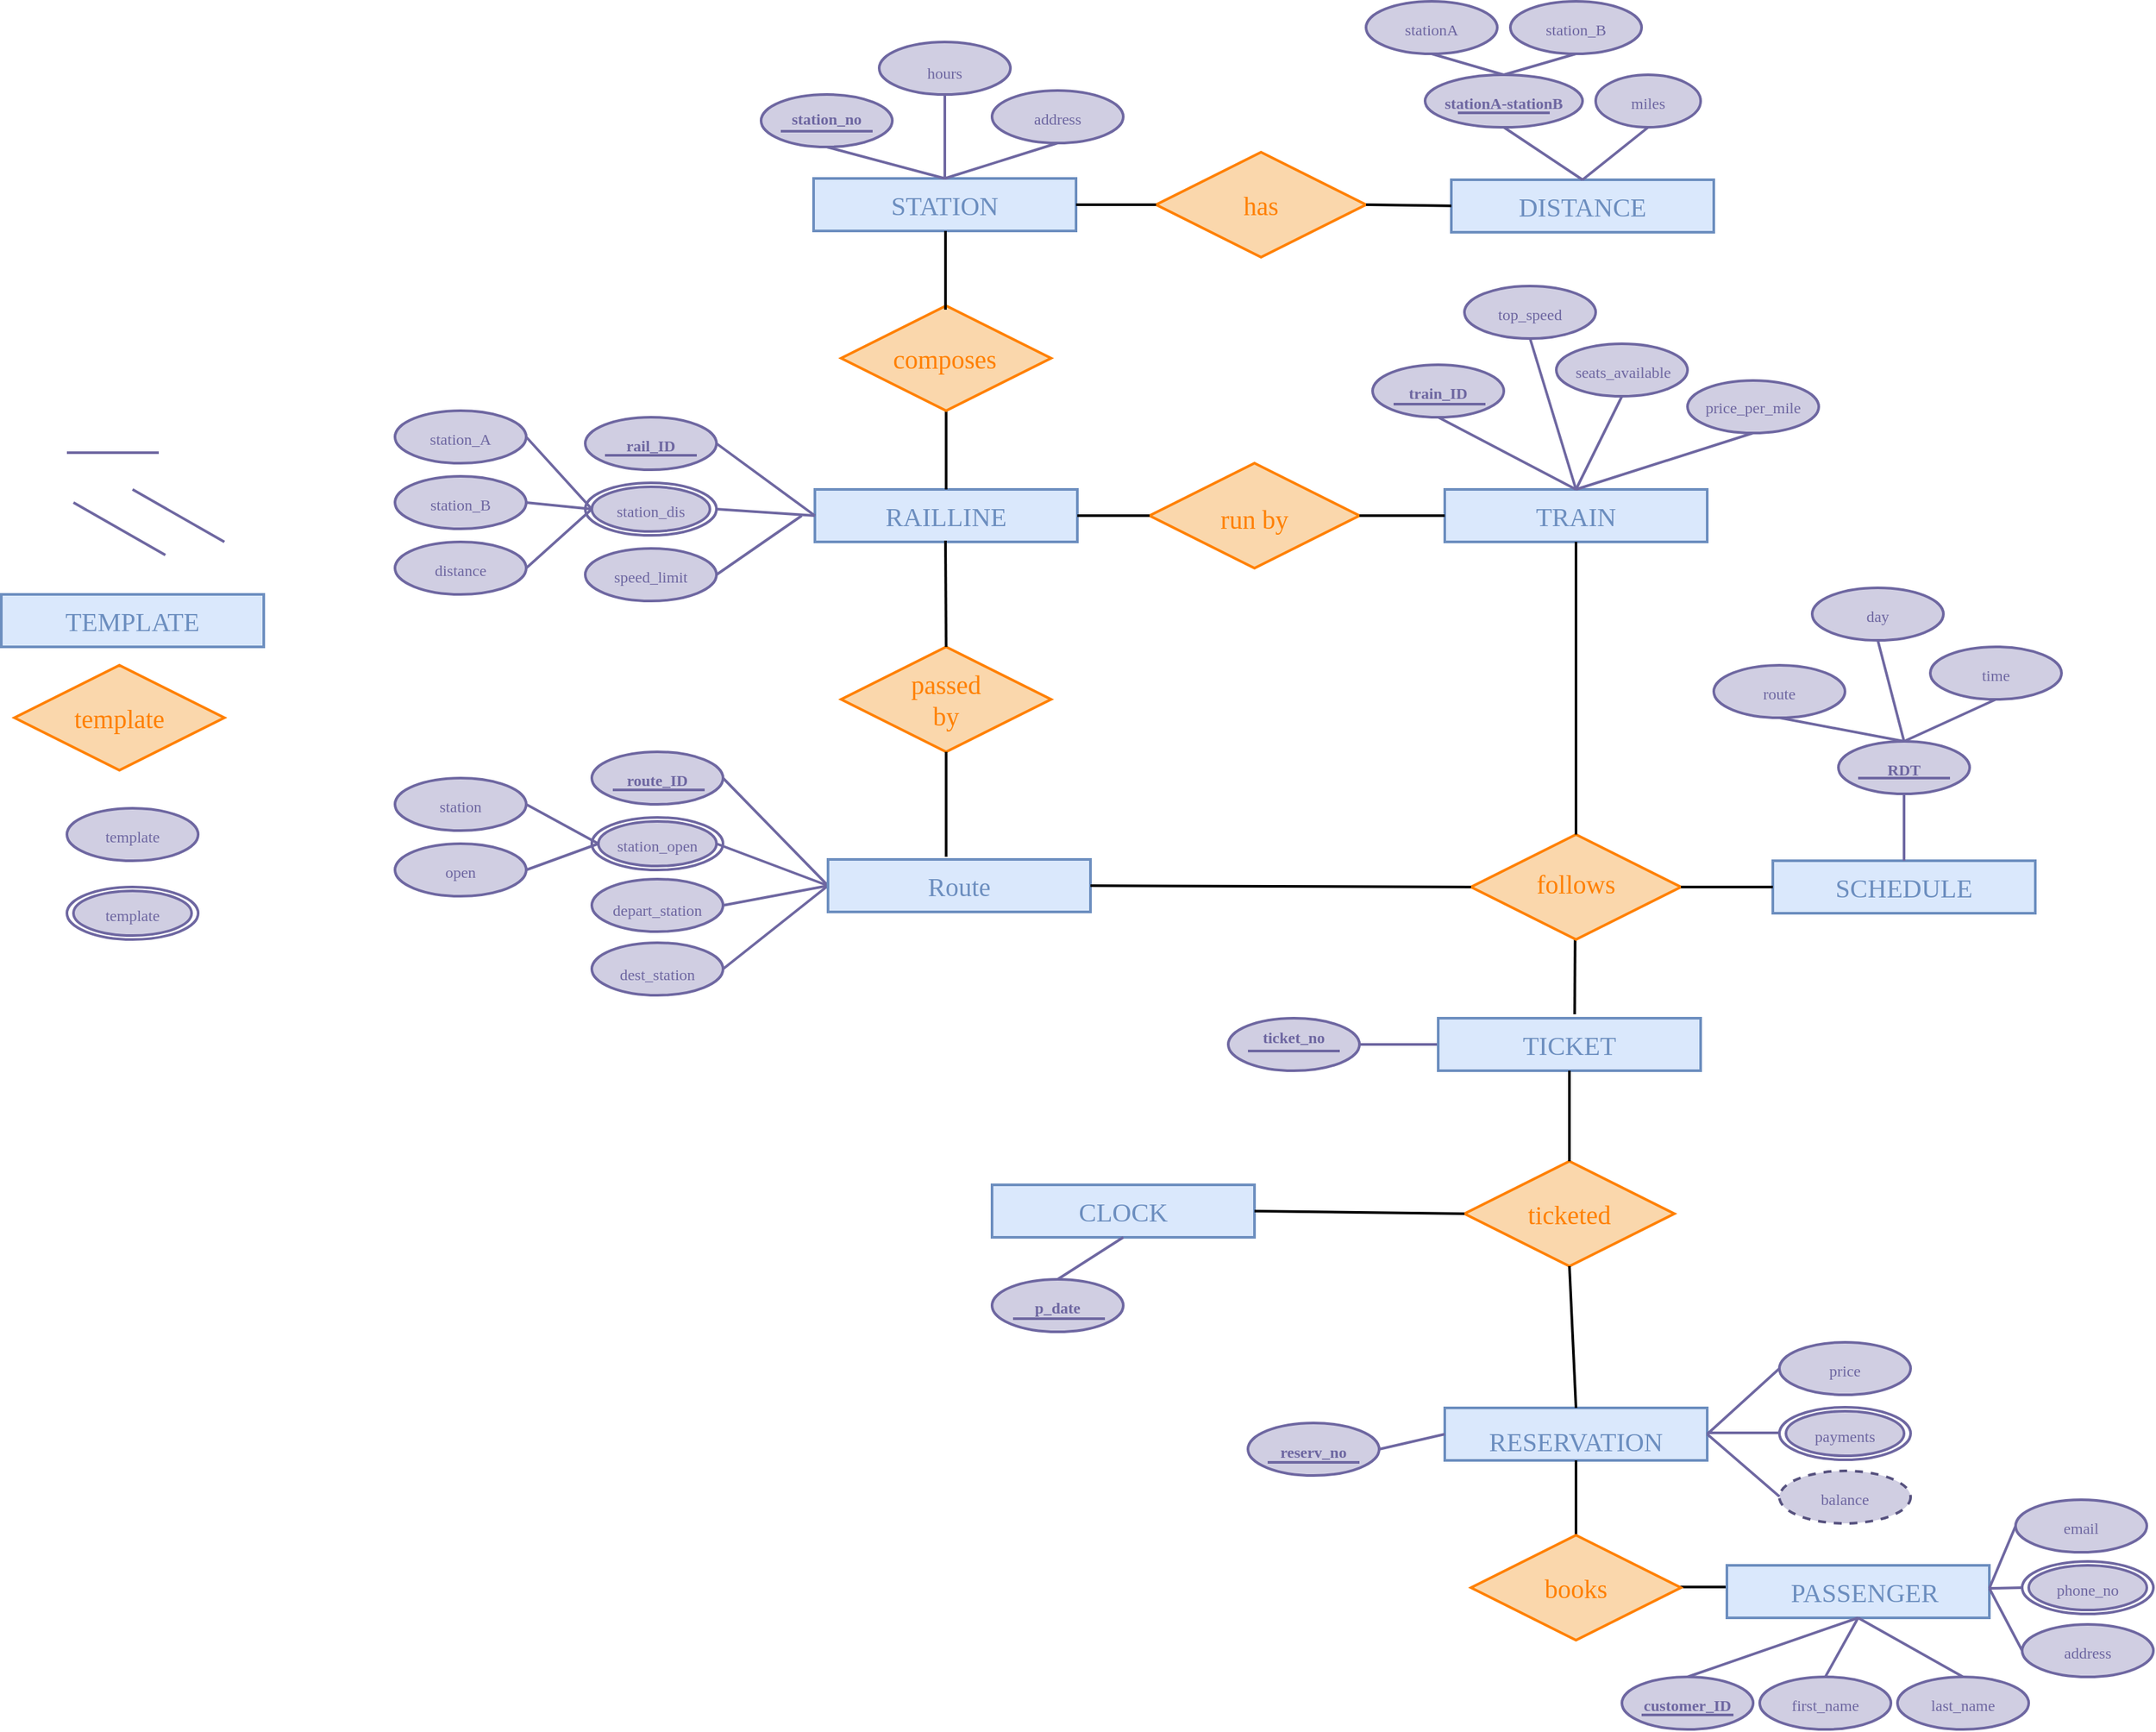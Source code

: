 <mxfile version="17.1.2" type="github">
  <diagram id="cHOvcO2SzUBjgOlQo1bt" name="Page-1">
    <mxGraphModel dx="2528" dy="1968" grid="1" gridSize="10" guides="1" tooltips="1" connect="1" arrows="1" fold="1" page="1" pageScale="1" pageWidth="850" pageHeight="1100" math="0" shadow="0">
      <root>
        <mxCell id="0" />
        <mxCell id="1" parent="0" />
        <mxCell id="bvwN4WITmdQyCTtZIi4v-202" value="" style="endArrow=none;html=1;rounded=0;fontFamily=Lucida Console;fontSize=20;fontColor=#FF8000;entryX=0;entryY=0.5;entryDx=0;entryDy=0;exitX=1;exitY=0.5;exitDx=0;exitDy=0;strokeWidth=2;" parent="1" edge="1">
          <mxGeometry width="50" height="50" relative="1" as="geometry">
            <mxPoint x="995" y="1116.5" as="sourcePoint" />
            <mxPoint x="1035" y="1116.5" as="targetPoint" />
          </mxGeometry>
        </mxCell>
        <mxCell id="bvwN4WITmdQyCTtZIi4v-198" value="" style="endArrow=none;html=1;rounded=0;fontFamily=Lucida Console;fontSize=20;fontColor=#FF8000;entryX=0.5;entryY=1;entryDx=0;entryDy=0;strokeColor=#000000;strokeWidth=2;" parent="1" edge="1">
          <mxGeometry width="50" height="50" relative="1" as="geometry">
            <mxPoint x="919" y="680" as="sourcePoint" />
            <mxPoint x="919.41" y="613" as="targetPoint" />
          </mxGeometry>
        </mxCell>
        <mxCell id="bvwN4WITmdQyCTtZIi4v-57" value="" style="ellipse;whiteSpace=wrap;html=1;fontFamily=Lucida Console;fontSize=20;strokeColor=#6E67A1;strokeWidth=2;fillColor=#FFFFFF;" parent="1" vertex="1">
          <mxGeometry x="165" y="275" width="100" height="40" as="geometry" />
        </mxCell>
        <mxCell id="bvwN4WITmdQyCTtZIi4v-69" value="" style="ellipse;whiteSpace=wrap;html=1;fontFamily=Lucida Console;fontSize=20;strokeColor=#6E67A1;strokeWidth=2;fillColor=#d0cee2;" parent="1" vertex="1">
          <mxGeometry x="170" y="278" width="90" height="34" as="geometry" />
        </mxCell>
        <mxCell id="bvwN4WITmdQyCTtZIi4v-3" value="" style="group;fillColor=#b1ddf0;strokeColor=#10739e;" parent="1" vertex="1" connectable="0">
          <mxGeometry x="339" y="43" width="200" height="40" as="geometry" />
        </mxCell>
        <mxCell id="bvwN4WITmdQyCTtZIi4v-1" value="" style="rounded=0;whiteSpace=wrap;html=1;fillColor=#dae8fc;strokeColor=#6c8ebf;strokeWidth=2;" parent="bvwN4WITmdQyCTtZIi4v-3" vertex="1">
          <mxGeometry width="200" height="40" as="geometry" />
        </mxCell>
        <mxCell id="bvwN4WITmdQyCTtZIi4v-2" value="&lt;font style=&quot;font-size: 20px&quot; face=&quot;Lucida Console&quot; color=&quot;#6C8EBF&quot;&gt;STATION&lt;/font&gt;" style="text;html=1;strokeColor=none;fillColor=none;align=center;verticalAlign=middle;whiteSpace=wrap;rounded=0;" parent="bvwN4WITmdQyCTtZIi4v-3" vertex="1">
          <mxGeometry x="70" y="5" width="60" height="30" as="geometry" />
        </mxCell>
        <mxCell id="bvwN4WITmdQyCTtZIi4v-6" value="" style="group" parent="1" vertex="1" connectable="0">
          <mxGeometry x="825" y="44" width="200" height="40" as="geometry" />
        </mxCell>
        <mxCell id="bvwN4WITmdQyCTtZIi4v-4" value="" style="rounded=0;whiteSpace=wrap;html=1;fillColor=#dae8fc;strokeColor=#6c8ebf;strokeWidth=2;" parent="bvwN4WITmdQyCTtZIi4v-6" vertex="1">
          <mxGeometry width="200" height="40" as="geometry" />
        </mxCell>
        <mxCell id="bvwN4WITmdQyCTtZIi4v-5" value="&lt;font style=&quot;font-size: 20px&quot; face=&quot;Lucida Console&quot; color=&quot;#6C8EBF&quot;&gt;DISTANCE&lt;/font&gt;" style="text;html=1;strokeColor=none;fillColor=none;align=center;verticalAlign=middle;whiteSpace=wrap;rounded=0;" parent="bvwN4WITmdQyCTtZIi4v-6" vertex="1">
          <mxGeometry x="70" y="5" width="60" height="30" as="geometry" />
        </mxCell>
        <mxCell id="bvwN4WITmdQyCTtZIi4v-7" value="" style="group" parent="1" vertex="1" connectable="0">
          <mxGeometry x="340" y="280" width="200" height="40" as="geometry" />
        </mxCell>
        <mxCell id="bvwN4WITmdQyCTtZIi4v-8" value="" style="rounded=0;whiteSpace=wrap;html=1;fillColor=#dae8fc;strokeColor=#6c8ebf;strokeWidth=2;" parent="bvwN4WITmdQyCTtZIi4v-7" vertex="1">
          <mxGeometry width="200" height="40" as="geometry" />
        </mxCell>
        <mxCell id="bvwN4WITmdQyCTtZIi4v-9" value="&lt;font style=&quot;font-size: 20px&quot; face=&quot;Lucida Console&quot; color=&quot;#6C8EBF&quot;&gt;RAILLINE&lt;/font&gt;" style="text;html=1;strokeColor=none;fillColor=none;align=center;verticalAlign=middle;whiteSpace=wrap;rounded=0;" parent="bvwN4WITmdQyCTtZIi4v-7" vertex="1">
          <mxGeometry x="70" y="5" width="60" height="30" as="geometry" />
        </mxCell>
        <mxCell id="bvwN4WITmdQyCTtZIi4v-14" value="" style="group" parent="1" vertex="1" connectable="0">
          <mxGeometry x="1070" y="563" width="200" height="40" as="geometry" />
        </mxCell>
        <mxCell id="bvwN4WITmdQyCTtZIi4v-15" value="" style="rounded=0;whiteSpace=wrap;html=1;fillColor=#dae8fc;strokeColor=#6c8ebf;strokeWidth=2;" parent="bvwN4WITmdQyCTtZIi4v-14" vertex="1">
          <mxGeometry width="200" height="40" as="geometry" />
        </mxCell>
        <mxCell id="bvwN4WITmdQyCTtZIi4v-16" value="&lt;font style=&quot;font-size: 20px&quot; face=&quot;Lucida Console&quot; color=&quot;#6C8EBF&quot;&gt;SCHEDULE&lt;/font&gt;" style="text;html=1;strokeColor=none;fillColor=none;align=center;verticalAlign=middle;whiteSpace=wrap;rounded=0;" parent="bvwN4WITmdQyCTtZIi4v-14" vertex="1">
          <mxGeometry x="70" y="5" width="60" height="30" as="geometry" />
        </mxCell>
        <mxCell id="bvwN4WITmdQyCTtZIi4v-17" value="" style="group" parent="1" vertex="1" connectable="0">
          <mxGeometry x="820" y="280" width="200" height="40" as="geometry" />
        </mxCell>
        <mxCell id="bvwN4WITmdQyCTtZIi4v-18" value="" style="rounded=0;whiteSpace=wrap;html=1;fillColor=#dae8fc;strokeColor=#6c8ebf;strokeWidth=2;" parent="bvwN4WITmdQyCTtZIi4v-17" vertex="1">
          <mxGeometry width="200" height="40" as="geometry" />
        </mxCell>
        <mxCell id="bvwN4WITmdQyCTtZIi4v-19" value="&lt;font style=&quot;font-size: 20px&quot; face=&quot;Lucida Console&quot; color=&quot;#6C8EBF&quot;&gt;TRAIN&lt;/font&gt;" style="text;html=1;strokeColor=none;fillColor=none;align=center;verticalAlign=middle;whiteSpace=wrap;rounded=0;" parent="bvwN4WITmdQyCTtZIi4v-17" vertex="1">
          <mxGeometry x="70" y="5" width="60" height="30" as="geometry" />
        </mxCell>
        <mxCell id="bvwN4WITmdQyCTtZIi4v-20" value="" style="rhombus;whiteSpace=wrap;html=1;fontFamily=Lucida Console;fontSize=20;strokeWidth=2;fillColor=#fad7ac;strokeColor=#FF8000;" parent="1" vertex="1">
          <mxGeometry x="600" y="23" width="160" height="80" as="geometry" />
        </mxCell>
        <mxCell id="bvwN4WITmdQyCTtZIi4v-22" value="&lt;font color=&quot;#FF8000&quot;&gt;has&lt;/font&gt;" style="text;html=1;strokeColor=none;fillColor=none;align=center;verticalAlign=middle;whiteSpace=wrap;rounded=0;fontFamily=Lucida Console;fontSize=20;fontColor=#6C8EBF;" parent="1" vertex="1">
          <mxGeometry x="650" y="48" width="60" height="30" as="geometry" />
        </mxCell>
        <mxCell id="bvwN4WITmdQyCTtZIi4v-23" value="" style="rhombus;whiteSpace=wrap;html=1;fontFamily=Lucida Console;fontSize=20;strokeWidth=2;fillColor=#fad7ac;strokeColor=#FF8000;" parent="1" vertex="1">
          <mxGeometry x="595" y="260" width="160" height="80" as="geometry" />
        </mxCell>
        <mxCell id="bvwN4WITmdQyCTtZIi4v-24" value="&lt;font color=&quot;#ff8000&quot;&gt;&lt;span&gt;run by&lt;br&gt;&lt;/span&gt;&lt;/font&gt;" style="text;html=1;strokeColor=none;fillColor=none;align=center;verticalAlign=middle;whiteSpace=wrap;rounded=0;fontFamily=Lucida Console;fontSize=20;fontColor=#6C8EBF;" parent="1" vertex="1">
          <mxGeometry x="645" y="287" width="60" height="30" as="geometry" />
        </mxCell>
        <mxCell id="bvwN4WITmdQyCTtZIi4v-25" value="" style="rhombus;whiteSpace=wrap;html=1;fontFamily=Lucida Console;fontSize=20;strokeWidth=2;fillColor=#fad7ac;strokeColor=#FF8000;" parent="1" vertex="1">
          <mxGeometry x="360" y="400" width="160" height="80" as="geometry" />
        </mxCell>
        <mxCell id="bvwN4WITmdQyCTtZIi4v-27" value="" style="endArrow=none;html=1;rounded=0;fontFamily=Lucida Console;fontSize=20;fontColor=#FF8000;entryX=0;entryY=0.5;entryDx=0;entryDy=0;exitX=1;exitY=0.5;exitDx=0;exitDy=0;strokeWidth=2;" parent="1" source="bvwN4WITmdQyCTtZIi4v-1" target="bvwN4WITmdQyCTtZIi4v-20" edge="1">
          <mxGeometry width="50" height="50" relative="1" as="geometry">
            <mxPoint x="300" y="250" as="sourcePoint" />
            <mxPoint x="350" y="200" as="targetPoint" />
          </mxGeometry>
        </mxCell>
        <mxCell id="bvwN4WITmdQyCTtZIi4v-28" value="" style="endArrow=none;html=1;rounded=0;fontFamily=Lucida Console;fontSize=20;fontColor=#FF8000;exitX=0.5;exitY=0;exitDx=0;exitDy=0;strokeColor=#000000;entryX=0.5;entryY=1;entryDx=0;entryDy=0;strokeWidth=2;" parent="1" source="bvwN4WITmdQyCTtZIi4v-8" target="vStZy5G3cpGjvrvQ28vG-13" edge="1">
          <mxGeometry width="50" height="50" relative="1" as="geometry">
            <mxPoint x="400" y="550" as="sourcePoint" />
            <mxPoint x="440" y="240" as="targetPoint" />
          </mxGeometry>
        </mxCell>
        <mxCell id="bvwN4WITmdQyCTtZIi4v-32" value="" style="endArrow=none;html=1;rounded=0;fontFamily=Lucida Console;fontSize=20;fontColor=#FF8000;entryX=0;entryY=0.5;entryDx=0;entryDy=0;exitX=1;exitY=0.5;exitDx=0;exitDy=0;strokeWidth=2;" parent="1" edge="1" source="bvwN4WITmdQyCTtZIi4v-20">
          <mxGeometry width="50" height="50" relative="1" as="geometry">
            <mxPoint x="785" y="63.83" as="sourcePoint" />
            <mxPoint x="825" y="63.83" as="targetPoint" />
          </mxGeometry>
        </mxCell>
        <mxCell id="bvwN4WITmdQyCTtZIi4v-34" value="" style="endArrow=none;html=1;rounded=0;fontFamily=Lucida Console;fontSize=20;fontColor=#FF8000;entryX=1;entryY=0.5;entryDx=0;entryDy=0;strokeColor=#000000;strokeWidth=2;" parent="1" edge="1" target="bvwN4WITmdQyCTtZIi4v-23">
          <mxGeometry width="50" height="50" relative="1" as="geometry">
            <mxPoint x="820" y="300" as="sourcePoint" />
            <mxPoint x="774" y="361.75" as="targetPoint" />
          </mxGeometry>
        </mxCell>
        <mxCell id="bvwN4WITmdQyCTtZIi4v-37" value="" style="endArrow=none;html=1;rounded=0;fontFamily=Lucida Console;fontSize=20;fontColor=#FF8000;entryX=0.5;entryY=1;entryDx=0;entryDy=0;strokeColor=#000000;strokeWidth=2;" parent="1" edge="1">
          <mxGeometry width="50" height="50" relative="1" as="geometry">
            <mxPoint x="440" y="400" as="sourcePoint" />
            <mxPoint x="439.5" y="319" as="targetPoint" />
          </mxGeometry>
        </mxCell>
        <mxCell id="bvwN4WITmdQyCTtZIi4v-41" value="" style="ellipse;whiteSpace=wrap;html=1;fontFamily=Lucida Console;fontSize=20;strokeColor=#6E67A1;strokeWidth=2;fillColor=#d0cee2;" parent="1" vertex="1">
          <mxGeometry x="299" y="-21" width="100" height="40" as="geometry" />
        </mxCell>
        <mxCell id="bvwN4WITmdQyCTtZIi4v-42" value="&lt;b&gt;&lt;font style=&quot;font-size: 12px&quot; color=&quot;#6E67A1&quot;&gt;station_no&lt;/font&gt;&lt;/b&gt;" style="text;html=1;strokeColor=none;fillColor=none;align=center;verticalAlign=middle;whiteSpace=wrap;rounded=0;fontFamily=Lucida Console;fontSize=20;fontColor=#FF8000;" parent="1" vertex="1">
          <mxGeometry x="319" y="-12" width="60" height="12" as="geometry" />
        </mxCell>
        <mxCell id="bvwN4WITmdQyCTtZIi4v-43" value="" style="ellipse;whiteSpace=wrap;html=1;fontFamily=Lucida Console;fontSize=20;strokeColor=#6E67A1;strokeWidth=2;fillColor=#d0cee2;" parent="1" vertex="1">
          <mxGeometry x="475" y="-24" width="100" height="40" as="geometry" />
        </mxCell>
        <mxCell id="bvwN4WITmdQyCTtZIi4v-44" value="&lt;font style=&quot;font-size: 12px&quot; color=&quot;#6E67A1&quot;&gt;address&lt;/font&gt;" style="text;html=1;strokeColor=none;fillColor=none;align=center;verticalAlign=middle;whiteSpace=wrap;rounded=0;fontFamily=Lucida Console;fontSize=20;fontColor=#FF8000;" parent="1" vertex="1">
          <mxGeometry x="495" y="-12" width="60" height="12" as="geometry" />
        </mxCell>
        <mxCell id="bvwN4WITmdQyCTtZIi4v-45" value="" style="ellipse;whiteSpace=wrap;html=1;fontFamily=Lucida Console;fontSize=20;strokeColor=#6E67A1;strokeWidth=2;fillColor=#d0cee2;" parent="1" vertex="1">
          <mxGeometry x="389" y="-61" width="100" height="40" as="geometry" />
        </mxCell>
        <mxCell id="bvwN4WITmdQyCTtZIi4v-46" value="&lt;font style=&quot;font-size: 12px&quot; color=&quot;#6E67A1&quot;&gt;hours&lt;/font&gt;" style="text;html=1;strokeColor=none;fillColor=none;align=center;verticalAlign=middle;whiteSpace=wrap;rounded=0;fontFamily=Lucida Console;fontSize=20;fontColor=#FF8000;" parent="1" vertex="1">
          <mxGeometry x="409" y="-47" width="60" height="12" as="geometry" />
        </mxCell>
        <mxCell id="bvwN4WITmdQyCTtZIi4v-47" value="" style="ellipse;whiteSpace=wrap;html=1;fontFamily=Lucida Console;fontSize=20;strokeColor=#6E67A1;strokeWidth=2;fillColor=#d0cee2;" parent="1" vertex="1">
          <mxGeometry x="805" y="-36" width="120" height="40" as="geometry" />
        </mxCell>
        <mxCell id="bvwN4WITmdQyCTtZIi4v-48" value="&lt;b&gt;&lt;font style=&quot;font-size: 12px&quot; color=&quot;#6E67A1&quot;&gt;stationA-stationB&lt;/font&gt;&lt;/b&gt;" style="text;html=1;strokeColor=none;fillColor=none;align=center;verticalAlign=middle;whiteSpace=wrap;rounded=0;fontFamily=Lucida Console;fontSize=20;fontColor=#FF8000;" parent="1" vertex="1">
          <mxGeometry x="815" y="-24" width="100" height="12" as="geometry" />
        </mxCell>
        <mxCell id="bvwN4WITmdQyCTtZIi4v-49" value="" style="ellipse;whiteSpace=wrap;html=1;fontFamily=Lucida Console;fontSize=20;strokeColor=#6E67A1;strokeWidth=2;fillColor=#d0cee2;" parent="1" vertex="1">
          <mxGeometry x="935" y="-36" width="80" height="40" as="geometry" />
        </mxCell>
        <mxCell id="bvwN4WITmdQyCTtZIi4v-50" value="&lt;font style=&quot;font-size: 12px&quot; color=&quot;#6E67A1&quot;&gt;miles&lt;/font&gt;" style="text;html=1;strokeColor=none;fillColor=none;align=center;verticalAlign=middle;whiteSpace=wrap;rounded=0;fontFamily=Lucida Console;fontSize=20;fontColor=#FF8000;" parent="1" vertex="1">
          <mxGeometry x="945" y="-24" width="60" height="12" as="geometry" />
        </mxCell>
        <mxCell id="bvwN4WITmdQyCTtZIi4v-51" value="" style="ellipse;whiteSpace=wrap;html=1;fontFamily=Lucida Console;fontSize=20;strokeColor=#6E67A1;strokeWidth=2;fillColor=#d0cee2;" parent="1" vertex="1">
          <mxGeometry x="760" y="-92" width="100" height="40" as="geometry" />
        </mxCell>
        <mxCell id="bvwN4WITmdQyCTtZIi4v-52" value="&lt;font style=&quot;font-size: 12px&quot; color=&quot;#6E67A1&quot;&gt;stationA&lt;/font&gt;" style="text;html=1;strokeColor=none;fillColor=none;align=center;verticalAlign=middle;whiteSpace=wrap;rounded=0;fontFamily=Lucida Console;fontSize=20;fontColor=#FF8000;" parent="1" vertex="1">
          <mxGeometry x="780" y="-80" width="60" height="12" as="geometry" />
        </mxCell>
        <mxCell id="bvwN4WITmdQyCTtZIi4v-53" value="" style="ellipse;whiteSpace=wrap;html=1;fontFamily=Lucida Console;fontSize=20;strokeColor=#6E67A1;strokeWidth=2;fillColor=#d0cee2;" parent="1" vertex="1">
          <mxGeometry x="870" y="-92" width="100" height="40" as="geometry" />
        </mxCell>
        <mxCell id="bvwN4WITmdQyCTtZIi4v-54" value="&lt;font style=&quot;font-size: 12px&quot; color=&quot;#6E67A1&quot;&gt;station_B&lt;/font&gt;" style="text;html=1;strokeColor=none;fillColor=none;align=center;verticalAlign=middle;whiteSpace=wrap;rounded=0;fontFamily=Lucida Console;fontSize=20;fontColor=#FF8000;" parent="1" vertex="1">
          <mxGeometry x="890" y="-80" width="60" height="12" as="geometry" />
        </mxCell>
        <mxCell id="bvwN4WITmdQyCTtZIi4v-55" value="" style="ellipse;whiteSpace=wrap;html=1;fontFamily=Lucida Console;fontSize=20;strokeColor=#6E67A1;strokeWidth=2;fillColor=#d0cee2;" parent="1" vertex="1">
          <mxGeometry x="165" y="225" width="100" height="40" as="geometry" />
        </mxCell>
        <mxCell id="bvwN4WITmdQyCTtZIi4v-56" value="&lt;b&gt;&lt;font style=&quot;font-size: 12px&quot; color=&quot;#6E67A1&quot;&gt;rail_ID&lt;/font&gt;&lt;/b&gt;" style="text;html=1;strokeColor=none;fillColor=none;align=center;verticalAlign=middle;whiteSpace=wrap;rounded=0;fontFamily=Lucida Console;fontSize=20;fontColor=#FF8000;" parent="1" vertex="1">
          <mxGeometry x="185" y="237" width="60" height="12" as="geometry" />
        </mxCell>
        <mxCell id="bvwN4WITmdQyCTtZIi4v-58" value="&lt;div&gt;&lt;font style=&quot;font-size: 12px&quot; color=&quot;#6E67A1&quot;&gt;station_dis&lt;/font&gt;&lt;/div&gt;" style="text;html=1;strokeColor=none;fillColor=none;align=center;verticalAlign=middle;whiteSpace=wrap;rounded=0;fontFamily=Lucida Console;fontSize=20;fontColor=#FF8000;" parent="1" vertex="1">
          <mxGeometry x="185" y="287" width="60" height="12" as="geometry" />
        </mxCell>
        <mxCell id="bvwN4WITmdQyCTtZIi4v-61" value="" style="ellipse;whiteSpace=wrap;html=1;fontFamily=Lucida Console;fontSize=20;strokeColor=#6E67A1;strokeWidth=2;fillColor=#d0cee2;" parent="1" vertex="1">
          <mxGeometry x="165" y="325" width="100" height="40" as="geometry" />
        </mxCell>
        <mxCell id="bvwN4WITmdQyCTtZIi4v-62" value="&lt;font style=&quot;font-size: 12px&quot; color=&quot;#6E67A1&quot;&gt;speed_limit&lt;/font&gt;" style="text;html=1;strokeColor=none;fillColor=none;align=center;verticalAlign=middle;whiteSpace=wrap;rounded=0;fontFamily=Lucida Console;fontSize=20;fontColor=#FF8000;" parent="1" vertex="1">
          <mxGeometry x="185" y="337" width="60" height="12" as="geometry" />
        </mxCell>
        <mxCell id="bvwN4WITmdQyCTtZIi4v-63" value="" style="ellipse;whiteSpace=wrap;html=1;fontFamily=Lucida Console;fontSize=20;strokeColor=#6E67A1;strokeWidth=2;fillColor=#d0cee2;" parent="1" vertex="1">
          <mxGeometry x="20" y="220" width="100" height="40" as="geometry" />
        </mxCell>
        <mxCell id="bvwN4WITmdQyCTtZIi4v-64" value="&lt;font style=&quot;font-size: 12px&quot; color=&quot;#6E67A1&quot;&gt;station_A&lt;/font&gt;" style="text;html=1;strokeColor=none;fillColor=none;align=center;verticalAlign=middle;whiteSpace=wrap;rounded=0;fontFamily=Lucida Console;fontSize=20;fontColor=#FF8000;" parent="1" vertex="1">
          <mxGeometry x="40" y="232" width="60" height="12" as="geometry" />
        </mxCell>
        <mxCell id="bvwN4WITmdQyCTtZIi4v-65" value="" style="ellipse;whiteSpace=wrap;html=1;fontFamily=Lucida Console;fontSize=20;strokeColor=#6E67A1;strokeWidth=2;fillColor=#d0cee2;" parent="1" vertex="1">
          <mxGeometry x="20" y="270" width="100" height="40" as="geometry" />
        </mxCell>
        <mxCell id="bvwN4WITmdQyCTtZIi4v-66" value="&lt;font style=&quot;font-size: 12px&quot; color=&quot;#6E67A1&quot;&gt;station_B&lt;/font&gt;" style="text;html=1;strokeColor=none;fillColor=none;align=center;verticalAlign=middle;whiteSpace=wrap;rounded=0;fontFamily=Lucida Console;fontSize=20;fontColor=#FF8000;" parent="1" vertex="1">
          <mxGeometry x="40" y="282" width="60" height="12" as="geometry" />
        </mxCell>
        <mxCell id="bvwN4WITmdQyCTtZIi4v-67" value="" style="ellipse;whiteSpace=wrap;html=1;fontFamily=Lucida Console;fontSize=20;strokeColor=#6E67A1;strokeWidth=2;fillColor=#d0cee2;" parent="1" vertex="1">
          <mxGeometry x="20" y="320" width="100" height="40" as="geometry" />
        </mxCell>
        <mxCell id="bvwN4WITmdQyCTtZIi4v-68" value="&lt;font style=&quot;font-size: 12px&quot; color=&quot;#6E67A1&quot;&gt;distance&lt;/font&gt;" style="text;html=1;strokeColor=none;fillColor=none;align=center;verticalAlign=middle;whiteSpace=wrap;rounded=0;fontFamily=Lucida Console;fontSize=20;fontColor=#FF8000;" parent="1" vertex="1">
          <mxGeometry x="40" y="332" width="60" height="12" as="geometry" />
        </mxCell>
        <mxCell id="bvwN4WITmdQyCTtZIi4v-71" value="" style="ellipse;whiteSpace=wrap;html=1;fontFamily=Lucida Console;fontSize=20;strokeColor=#6E67A1;strokeWidth=2;fillColor=#FFFFFF;" parent="1" vertex="1">
          <mxGeometry x="170" y="530" width="100" height="40" as="geometry" />
        </mxCell>
        <mxCell id="bvwN4WITmdQyCTtZIi4v-72" value="" style="ellipse;whiteSpace=wrap;html=1;fontFamily=Lucida Console;fontSize=20;strokeColor=#6E67A1;strokeWidth=2;fillColor=#d0cee2;" parent="1" vertex="1">
          <mxGeometry x="175" y="533" width="90" height="34" as="geometry" />
        </mxCell>
        <mxCell id="bvwN4WITmdQyCTtZIi4v-73" value="&lt;div&gt;&lt;font style=&quot;font-size: 12px&quot; color=&quot;#6E67A1&quot;&gt;station_open&lt;/font&gt;&lt;/div&gt;" style="text;html=1;strokeColor=none;fillColor=none;align=center;verticalAlign=middle;whiteSpace=wrap;rounded=0;fontFamily=Lucida Console;fontSize=20;fontColor=#FF8000;" parent="1" vertex="1">
          <mxGeometry x="190" y="542" width="60" height="12" as="geometry" />
        </mxCell>
        <mxCell id="bvwN4WITmdQyCTtZIi4v-74" value="" style="ellipse;whiteSpace=wrap;html=1;fontFamily=Lucida Console;fontSize=20;strokeColor=#6E67A1;strokeWidth=2;fillColor=#d0cee2;" parent="1" vertex="1">
          <mxGeometry x="20" y="500" width="100" height="40" as="geometry" />
        </mxCell>
        <mxCell id="bvwN4WITmdQyCTtZIi4v-75" value="&lt;font style=&quot;font-size: 12px&quot; color=&quot;#6E67A1&quot;&gt;station&lt;/font&gt;" style="text;html=1;strokeColor=none;fillColor=none;align=center;verticalAlign=middle;whiteSpace=wrap;rounded=0;fontFamily=Lucida Console;fontSize=20;fontColor=#FF8000;" parent="1" vertex="1">
          <mxGeometry x="40" y="512" width="60" height="12" as="geometry" />
        </mxCell>
        <mxCell id="bvwN4WITmdQyCTtZIi4v-76" value="" style="ellipse;whiteSpace=wrap;html=1;fontFamily=Lucida Console;fontSize=20;strokeColor=#6E67A1;strokeWidth=2;fillColor=#d0cee2;" parent="1" vertex="1">
          <mxGeometry x="20" y="550" width="100" height="40" as="geometry" />
        </mxCell>
        <mxCell id="bvwN4WITmdQyCTtZIi4v-77" value="&lt;font style=&quot;font-size: 12px&quot; color=&quot;#6E67A1&quot;&gt;open&lt;/font&gt;" style="text;html=1;strokeColor=none;fillColor=none;align=center;verticalAlign=middle;whiteSpace=wrap;rounded=0;fontFamily=Lucida Console;fontSize=20;fontColor=#FF8000;" parent="1" vertex="1">
          <mxGeometry x="40" y="562" width="60" height="12" as="geometry" />
        </mxCell>
        <mxCell id="bvwN4WITmdQyCTtZIi4v-78" value="" style="ellipse;whiteSpace=wrap;html=1;fontFamily=Lucida Console;fontSize=20;strokeColor=#6E67A1;strokeWidth=2;fillColor=#d0cee2;" parent="1" vertex="1">
          <mxGeometry x="1120" y="472" width="100" height="40" as="geometry" />
        </mxCell>
        <mxCell id="bvwN4WITmdQyCTtZIi4v-79" value="&lt;b&gt;&lt;font style=&quot;font-size: 12px&quot; color=&quot;#6E67A1&quot;&gt;RDT&lt;/font&gt;&lt;/b&gt;" style="text;html=1;strokeColor=none;fillColor=none;align=center;verticalAlign=middle;whiteSpace=wrap;rounded=0;fontFamily=Lucida Console;fontSize=20;fontColor=#FF8000;" parent="1" vertex="1">
          <mxGeometry x="1140" y="484" width="60" height="12" as="geometry" />
        </mxCell>
        <mxCell id="bvwN4WITmdQyCTtZIi4v-80" value="" style="ellipse;whiteSpace=wrap;html=1;fontFamily=Lucida Console;fontSize=20;strokeColor=#6E67A1;strokeWidth=2;fillColor=#d0cee2;" parent="1" vertex="1">
          <mxGeometry x="1025" y="414" width="100" height="40" as="geometry" />
        </mxCell>
        <mxCell id="bvwN4WITmdQyCTtZIi4v-81" value="&lt;font style=&quot;font-size: 12px&quot; color=&quot;#6E67A1&quot;&gt;route&lt;/font&gt;" style="text;html=1;strokeColor=none;fillColor=none;align=center;verticalAlign=middle;whiteSpace=wrap;rounded=0;fontFamily=Lucida Console;fontSize=20;fontColor=#FF8000;" parent="1" vertex="1">
          <mxGeometry x="1045" y="426" width="60" height="12" as="geometry" />
        </mxCell>
        <mxCell id="bvwN4WITmdQyCTtZIi4v-82" value="" style="ellipse;whiteSpace=wrap;html=1;fontFamily=Lucida Console;fontSize=20;strokeColor=#6E67A1;strokeWidth=2;fillColor=#d0cee2;" parent="1" vertex="1">
          <mxGeometry x="1100" y="355" width="100" height="40" as="geometry" />
        </mxCell>
        <mxCell id="bvwN4WITmdQyCTtZIi4v-83" value="&lt;font style=&quot;font-size: 12px&quot; color=&quot;#6E67A1&quot;&gt;day&lt;/font&gt;" style="text;html=1;strokeColor=none;fillColor=none;align=center;verticalAlign=middle;whiteSpace=wrap;rounded=0;fontFamily=Lucida Console;fontSize=20;fontColor=#FF8000;" parent="1" vertex="1">
          <mxGeometry x="1120" y="367" width="60" height="12" as="geometry" />
        </mxCell>
        <mxCell id="bvwN4WITmdQyCTtZIi4v-84" value="" style="ellipse;whiteSpace=wrap;html=1;fontFamily=Lucida Console;fontSize=20;strokeColor=#6E67A1;strokeWidth=2;fillColor=#d0cee2;" parent="1" vertex="1">
          <mxGeometry x="1190" y="400" width="100" height="40" as="geometry" />
        </mxCell>
        <mxCell id="bvwN4WITmdQyCTtZIi4v-85" value="&lt;font style=&quot;font-size: 12px&quot; color=&quot;#6E67A1&quot;&gt;time&lt;/font&gt;" style="text;html=1;strokeColor=none;fillColor=none;align=center;verticalAlign=middle;whiteSpace=wrap;rounded=0;fontFamily=Lucida Console;fontSize=20;fontColor=#FF8000;" parent="1" vertex="1">
          <mxGeometry x="1210" y="412" width="60" height="12" as="geometry" />
        </mxCell>
        <mxCell id="bvwN4WITmdQyCTtZIi4v-86" value="" style="ellipse;whiteSpace=wrap;html=1;fontFamily=Lucida Console;fontSize=20;strokeColor=#6E67A1;strokeWidth=2;fillColor=#d0cee2;" parent="1" vertex="1">
          <mxGeometry x="765" y="185" width="100" height="40" as="geometry" />
        </mxCell>
        <mxCell id="bvwN4WITmdQyCTtZIi4v-87" value="&lt;b&gt;&lt;font style=&quot;font-size: 12px&quot; color=&quot;#6E67A1&quot;&gt;train_ID&lt;/font&gt;&lt;/b&gt;" style="text;html=1;strokeColor=none;fillColor=none;align=center;verticalAlign=middle;whiteSpace=wrap;rounded=0;fontFamily=Lucida Console;fontSize=20;fontColor=#FF8000;" parent="1" vertex="1">
          <mxGeometry x="785" y="197" width="60" height="12" as="geometry" />
        </mxCell>
        <mxCell id="bvwN4WITmdQyCTtZIi4v-88" value="" style="ellipse;whiteSpace=wrap;html=1;fontFamily=Lucida Console;fontSize=20;strokeColor=#6E67A1;strokeWidth=2;fillColor=#d0cee2;" parent="1" vertex="1">
          <mxGeometry x="905" y="169" width="100" height="40" as="geometry" />
        </mxCell>
        <mxCell id="bvwN4WITmdQyCTtZIi4v-89" value="&lt;font style=&quot;font-size: 12px&quot; color=&quot;#6E67A1&quot;&gt;seats_available&lt;/font&gt;" style="text;html=1;strokeColor=none;fillColor=none;align=center;verticalAlign=middle;whiteSpace=wrap;rounded=0;fontFamily=Lucida Console;fontSize=20;fontColor=#FF8000;" parent="1" vertex="1">
          <mxGeometry x="926" y="181" width="60" height="12" as="geometry" />
        </mxCell>
        <mxCell id="bvwN4WITmdQyCTtZIi4v-90" value="" style="ellipse;whiteSpace=wrap;html=1;fontFamily=Lucida Console;fontSize=20;strokeColor=#6E67A1;strokeWidth=2;fillColor=#d0cee2;" parent="1" vertex="1">
          <mxGeometry x="835" y="125" width="100" height="40" as="geometry" />
        </mxCell>
        <mxCell id="bvwN4WITmdQyCTtZIi4v-91" value="&lt;font style=&quot;font-size: 12px&quot; color=&quot;#6E67A1&quot;&gt;top_speed&lt;/font&gt;" style="text;html=1;strokeColor=none;fillColor=none;align=center;verticalAlign=middle;whiteSpace=wrap;rounded=0;fontFamily=Lucida Console;fontSize=20;fontColor=#FF8000;" parent="1" vertex="1">
          <mxGeometry x="855" y="137" width="60" height="12" as="geometry" />
        </mxCell>
        <mxCell id="bvwN4WITmdQyCTtZIi4v-92" value="" style="ellipse;whiteSpace=wrap;html=1;fontFamily=Lucida Console;fontSize=20;strokeColor=#6E67A1;strokeWidth=2;fillColor=#d0cee2;" parent="1" vertex="1">
          <mxGeometry x="1005" y="197" width="100" height="40" as="geometry" />
        </mxCell>
        <mxCell id="bvwN4WITmdQyCTtZIi4v-94" value="" style="ellipse;whiteSpace=wrap;html=1;fontFamily=Lucida Console;fontSize=20;strokeColor=#6E67A1;strokeWidth=2;fillColor=#d0cee2;" parent="1" vertex="1">
          <mxGeometry x="170" y="480" width="100" height="40" as="geometry" />
        </mxCell>
        <mxCell id="bvwN4WITmdQyCTtZIi4v-95" value="&lt;b&gt;&lt;font style=&quot;font-size: 12px&quot; color=&quot;#6E67A1&quot;&gt;route_ID&lt;/font&gt;&lt;/b&gt;" style="text;html=1;strokeColor=none;fillColor=none;align=center;verticalAlign=middle;whiteSpace=wrap;rounded=0;fontFamily=Lucida Console;fontSize=20;fontColor=#FF8000;" parent="1" vertex="1">
          <mxGeometry x="190" y="492" width="60" height="12" as="geometry" />
        </mxCell>
        <mxCell id="bvwN4WITmdQyCTtZIi4v-96" value="" style="endArrow=none;html=1;rounded=0;fontFamily=Lucida Console;fontSize=12;fontColor=#6E67A1;strokeColor=#6E67A1;entryX=0.5;entryY=1;entryDx=0;entryDy=0;exitX=0.5;exitY=0;exitDx=0;exitDy=0;strokeWidth=2;" parent="1" target="bvwN4WITmdQyCTtZIi4v-41" edge="1">
          <mxGeometry width="50" height="50" relative="1" as="geometry">
            <mxPoint x="439" y="43" as="sourcePoint" />
            <mxPoint x="379" y="358" as="targetPoint" />
          </mxGeometry>
        </mxCell>
        <mxCell id="bvwN4WITmdQyCTtZIi4v-97" value="" style="endArrow=none;html=1;rounded=0;fontFamily=Lucida Console;fontSize=12;fontColor=#6E67A1;strokeColor=#6E67A1;entryX=0.5;entryY=1;entryDx=0;entryDy=0;exitX=0.5;exitY=0;exitDx=0;exitDy=0;strokeWidth=2;" parent="1" target="bvwN4WITmdQyCTtZIi4v-45" edge="1">
          <mxGeometry width="50" height="50" relative="1" as="geometry">
            <mxPoint x="439" y="43" as="sourcePoint" />
            <mxPoint x="159.0" y="38" as="targetPoint" />
          </mxGeometry>
        </mxCell>
        <mxCell id="bvwN4WITmdQyCTtZIi4v-98" value="" style="endArrow=none;html=1;rounded=0;fontFamily=Lucida Console;fontSize=12;fontColor=#6E67A1;strokeColor=#6E67A1;entryX=0.5;entryY=1;entryDx=0;entryDy=0;strokeWidth=2;exitX=0.5;exitY=0;exitDx=0;exitDy=0;" parent="1" target="bvwN4WITmdQyCTtZIi4v-43" edge="1">
          <mxGeometry width="50" height="50" relative="1" as="geometry">
            <mxPoint x="439" y="43" as="sourcePoint" />
            <mxPoint x="169.0" y="48" as="targetPoint" />
          </mxGeometry>
        </mxCell>
        <mxCell id="bvwN4WITmdQyCTtZIi4v-99" value="" style="endArrow=none;html=1;rounded=0;fontFamily=Lucida Console;fontSize=12;fontColor=#6E67A1;strokeColor=#6E67A1;entryX=0.5;entryY=1;entryDx=0;entryDy=0;exitX=0.5;exitY=0;exitDx=0;exitDy=0;strokeWidth=2;" parent="1" source="bvwN4WITmdQyCTtZIi4v-4" target="bvwN4WITmdQyCTtZIi4v-47" edge="1">
          <mxGeometry width="50" height="50" relative="1" as="geometry">
            <mxPoint x="930.0" y="44" as="sourcePoint" />
            <mxPoint x="860.0" y="4" as="targetPoint" />
          </mxGeometry>
        </mxCell>
        <mxCell id="bvwN4WITmdQyCTtZIi4v-100" value="" style="endArrow=none;html=1;rounded=0;fontFamily=Lucida Console;fontSize=12;fontColor=#6E67A1;strokeColor=#6E67A1;entryX=0.5;entryY=1;entryDx=0;entryDy=0;exitX=0.5;exitY=0;exitDx=0;exitDy=0;strokeWidth=2;" parent="1" source="bvwN4WITmdQyCTtZIi4v-4" target="bvwN4WITmdQyCTtZIi4v-49" edge="1">
          <mxGeometry width="50" height="50" relative="1" as="geometry">
            <mxPoint x="525.0" y="84" as="sourcePoint" />
            <mxPoint x="455.0" y="44" as="targetPoint" />
          </mxGeometry>
        </mxCell>
        <mxCell id="bvwN4WITmdQyCTtZIi4v-101" value="" style="endArrow=none;html=1;rounded=0;fontFamily=Lucida Console;fontSize=12;fontColor=#6E67A1;strokeColor=#6E67A1;exitX=0.5;exitY=0;exitDx=0;exitDy=0;strokeWidth=2;entryX=0.5;entryY=1;entryDx=0;entryDy=0;" parent="1" source="bvwN4WITmdQyCTtZIi4v-47" target="bvwN4WITmdQyCTtZIi4v-51" edge="1">
          <mxGeometry width="50" height="50" relative="1" as="geometry">
            <mxPoint x="875.0" y="-4" as="sourcePoint" />
            <mxPoint x="815" y="-46" as="targetPoint" />
          </mxGeometry>
        </mxCell>
        <mxCell id="bvwN4WITmdQyCTtZIi4v-102" value="" style="endArrow=none;html=1;rounded=0;fontFamily=Lucida Console;fontSize=12;fontColor=#6E67A1;strokeColor=#6E67A1;entryX=0.5;entryY=1;entryDx=0;entryDy=0;exitX=0.5;exitY=0;exitDx=0;exitDy=0;strokeWidth=2;" parent="1" source="bvwN4WITmdQyCTtZIi4v-47" target="bvwN4WITmdQyCTtZIi4v-53" edge="1">
          <mxGeometry width="50" height="50" relative="1" as="geometry">
            <mxPoint x="545.0" y="104" as="sourcePoint" />
            <mxPoint x="475.0" y="64" as="targetPoint" />
          </mxGeometry>
        </mxCell>
        <mxCell id="bvwN4WITmdQyCTtZIi4v-104" value="" style="endArrow=none;html=1;rounded=0;fontFamily=Lucida Console;fontSize=12;fontColor=#6E67A1;strokeColor=#6E67A1;entryX=1;entryY=0.5;entryDx=0;entryDy=0;exitX=0;exitY=0.5;exitDx=0;exitDy=0;strokeWidth=2;" parent="1" source="bvwN4WITmdQyCTtZIi4v-8" target="bvwN4WITmdQyCTtZIi4v-57" edge="1">
          <mxGeometry width="50" height="50" relative="1" as="geometry">
            <mxPoint x="110" y="285" as="sourcePoint" />
            <mxPoint x="-200.0" y="185" as="targetPoint" />
          </mxGeometry>
        </mxCell>
        <mxCell id="bvwN4WITmdQyCTtZIi4v-105" value="" style="endArrow=none;html=1;rounded=0;fontFamily=Lucida Console;fontSize=12;fontColor=#6E67A1;strokeColor=#6E67A1;entryX=1;entryY=0.5;entryDx=0;entryDy=0;strokeWidth=2;" parent="1" target="bvwN4WITmdQyCTtZIi4v-61" edge="1">
          <mxGeometry width="50" height="50" relative="1" as="geometry">
            <mxPoint x="330" y="300" as="sourcePoint" />
            <mxPoint x="-190.0" y="195" as="targetPoint" />
          </mxGeometry>
        </mxCell>
        <mxCell id="bvwN4WITmdQyCTtZIi4v-106" value="" style="endArrow=none;html=1;rounded=0;fontFamily=Lucida Console;fontSize=12;fontColor=#6E67A1;strokeColor=#6E67A1;entryX=1;entryY=0.5;entryDx=0;entryDy=0;strokeWidth=2;exitX=0;exitY=0.5;exitDx=0;exitDy=0;" parent="1" source="bvwN4WITmdQyCTtZIi4v-69" target="bvwN4WITmdQyCTtZIi4v-63" edge="1">
          <mxGeometry width="50" height="50" relative="1" as="geometry">
            <mxPoint x="160" y="290" as="sourcePoint" />
            <mxPoint x="-450.0" y="200" as="targetPoint" />
          </mxGeometry>
        </mxCell>
        <mxCell id="bvwN4WITmdQyCTtZIi4v-107" value="" style="endArrow=none;html=1;rounded=0;fontFamily=Lucida Console;fontSize=12;fontColor=#6E67A1;strokeColor=#6E67A1;entryX=1;entryY=0.5;entryDx=0;entryDy=0;exitX=0;exitY=0.5;exitDx=0;exitDy=0;strokeWidth=2;" parent="1" source="bvwN4WITmdQyCTtZIi4v-69" target="bvwN4WITmdQyCTtZIi4v-65" edge="1">
          <mxGeometry width="50" height="50" relative="1" as="geometry">
            <mxPoint x="-5" y="290" as="sourcePoint" />
            <mxPoint x="-440.0" y="210" as="targetPoint" />
          </mxGeometry>
        </mxCell>
        <mxCell id="bvwN4WITmdQyCTtZIi4v-108" value="" style="endArrow=none;html=1;rounded=0;fontFamily=Lucida Console;fontSize=12;fontColor=#6E67A1;strokeColor=#6E67A1;entryX=1;entryY=0.5;entryDx=0;entryDy=0;exitX=0;exitY=0.5;exitDx=0;exitDy=0;strokeWidth=2;" parent="1" source="bvwN4WITmdQyCTtZIi4v-69" target="bvwN4WITmdQyCTtZIi4v-67" edge="1">
          <mxGeometry width="50" height="50" relative="1" as="geometry">
            <mxPoint x="-5" y="290" as="sourcePoint" />
            <mxPoint x="-430.0" y="220" as="targetPoint" />
          </mxGeometry>
        </mxCell>
        <mxCell id="bvwN4WITmdQyCTtZIi4v-109" value="" style="endArrow=none;html=1;rounded=0;fontFamily=Lucida Console;fontSize=12;fontColor=#6E67A1;strokeColor=#6E67A1;exitX=1;exitY=0.5;exitDx=0;exitDy=0;strokeWidth=2;entryX=0;entryY=0.5;entryDx=0;entryDy=0;" parent="1" source="bvwN4WITmdQyCTtZIi4v-94" target="bvwN4WITmdQyCTtZIi4v-12" edge="1">
          <mxGeometry width="50" height="50" relative="1" as="geometry">
            <mxPoint x="-710.0" y="567.75" as="sourcePoint" />
            <mxPoint x="340" y="590" as="targetPoint" />
          </mxGeometry>
        </mxCell>
        <mxCell id="bvwN4WITmdQyCTtZIi4v-110" value="" style="endArrow=none;html=1;rounded=0;fontFamily=Lucida Console;fontSize=12;fontColor=#6E67A1;strokeColor=#6E67A1;entryX=1;entryY=0.5;entryDx=0;entryDy=0;strokeWidth=2;exitX=0;exitY=0.5;exitDx=0;exitDy=0;" parent="1" source="bvwN4WITmdQyCTtZIi4v-12" target="bvwN4WITmdQyCTtZIi4v-72" edge="1">
          <mxGeometry width="50" height="50" relative="1" as="geometry">
            <mxPoint x="340" y="580" as="sourcePoint" />
            <mxPoint x="-770.0" y="537.75" as="targetPoint" />
          </mxGeometry>
        </mxCell>
        <mxCell id="bvwN4WITmdQyCTtZIi4v-111" value="" style="endArrow=none;html=1;rounded=0;fontFamily=Lucida Console;fontSize=12;fontColor=#6E67A1;strokeColor=#6E67A1;entryX=0;entryY=0.5;entryDx=0;entryDy=0;exitX=1;exitY=0.5;exitDx=0;exitDy=0;strokeWidth=2;" parent="1" source="bvwN4WITmdQyCTtZIi4v-74" target="bvwN4WITmdQyCTtZIi4v-72" edge="1">
          <mxGeometry width="50" height="50" relative="1" as="geometry">
            <mxPoint x="-330.0" y="317" as="sourcePoint" />
            <mxPoint x="-5" y="547" as="targetPoint" />
          </mxGeometry>
        </mxCell>
        <mxCell id="bvwN4WITmdQyCTtZIi4v-112" value="" style="endArrow=none;html=1;rounded=0;fontFamily=Lucida Console;fontSize=12;fontColor=#6E67A1;strokeColor=#6E67A1;exitX=1;exitY=0.5;exitDx=0;exitDy=0;strokeWidth=2;entryX=0;entryY=0.5;entryDx=0;entryDy=0;" parent="1" source="bvwN4WITmdQyCTtZIi4v-76" target="bvwN4WITmdQyCTtZIi4v-72" edge="1">
          <mxGeometry width="50" height="50" relative="1" as="geometry">
            <mxPoint x="-320.0" y="327" as="sourcePoint" />
            <mxPoint x="-5" y="547" as="targetPoint" />
          </mxGeometry>
        </mxCell>
        <mxCell id="bvwN4WITmdQyCTtZIi4v-113" value="" style="endArrow=none;html=1;rounded=0;fontFamily=Lucida Console;fontSize=12;fontColor=#6E67A1;strokeColor=#6E67A1;strokeWidth=2;exitX=0.5;exitY=1;exitDx=0;exitDy=0;entryX=0.5;entryY=0;entryDx=0;entryDy=0;" parent="1" source="bvwN4WITmdQyCTtZIi4v-78" target="bvwN4WITmdQyCTtZIi4v-15" edge="1">
          <mxGeometry width="50" height="50" relative="1" as="geometry">
            <mxPoint x="1240" y="510" as="sourcePoint" />
            <mxPoint x="1180" y="560" as="targetPoint" />
          </mxGeometry>
        </mxCell>
        <mxCell id="bvwN4WITmdQyCTtZIi4v-114" value="" style="endArrow=none;html=1;rounded=0;fontFamily=Lucida Console;fontSize=12;fontColor=#6E67A1;strokeColor=#6E67A1;entryX=0.5;entryY=0;entryDx=0;entryDy=0;exitX=0.5;exitY=1;exitDx=0;exitDy=0;strokeWidth=2;" parent="1" source="bvwN4WITmdQyCTtZIi4v-80" target="bvwN4WITmdQyCTtZIi4v-78" edge="1">
          <mxGeometry width="50" height="50" relative="1" as="geometry">
            <mxPoint x="1340.0" as="sourcePoint" />
            <mxPoint x="1270.0" y="-40" as="targetPoint" />
          </mxGeometry>
        </mxCell>
        <mxCell id="bvwN4WITmdQyCTtZIi4v-115" value="" style="endArrow=none;html=1;rounded=0;fontFamily=Lucida Console;fontSize=12;fontColor=#6E67A1;strokeColor=#6E67A1;strokeWidth=2;entryX=0.5;entryY=0;entryDx=0;entryDy=0;exitX=0.5;exitY=1;exitDx=0;exitDy=0;" parent="1" source="bvwN4WITmdQyCTtZIi4v-82" target="bvwN4WITmdQyCTtZIi4v-78" edge="1">
          <mxGeometry width="50" height="50" relative="1" as="geometry">
            <mxPoint x="1180" y="410" as="sourcePoint" />
            <mxPoint x="1170" y="445" as="targetPoint" />
          </mxGeometry>
        </mxCell>
        <mxCell id="bvwN4WITmdQyCTtZIi4v-116" value="" style="endArrow=none;html=1;rounded=0;fontFamily=Lucida Console;fontSize=12;fontColor=#6E67A1;strokeColor=#6E67A1;entryX=0.5;entryY=0;entryDx=0;entryDy=0;exitX=0.5;exitY=1;exitDx=0;exitDy=0;strokeWidth=2;" parent="1" source="bvwN4WITmdQyCTtZIi4v-84" target="bvwN4WITmdQyCTtZIi4v-78" edge="1">
          <mxGeometry width="50" height="50" relative="1" as="geometry">
            <mxPoint x="1360.0" y="20" as="sourcePoint" />
            <mxPoint x="1290.0" y="-20" as="targetPoint" />
          </mxGeometry>
        </mxCell>
        <mxCell id="bvwN4WITmdQyCTtZIi4v-117" value="" style="endArrow=none;html=1;rounded=0;fontFamily=Lucida Console;fontSize=12;fontColor=#6E67A1;strokeColor=#6E67A1;entryX=0.5;entryY=1;entryDx=0;entryDy=0;strokeWidth=2;exitX=0.5;exitY=0;exitDx=0;exitDy=0;" parent="1" source="bvwN4WITmdQyCTtZIi4v-18" target="bvwN4WITmdQyCTtZIi4v-86" edge="1">
          <mxGeometry width="50" height="50" relative="1" as="geometry">
            <mxPoint x="1020" y="300" as="sourcePoint" />
            <mxPoint x="620.0" y="-30" as="targetPoint" />
          </mxGeometry>
        </mxCell>
        <mxCell id="bvwN4WITmdQyCTtZIi4v-118" value="" style="endArrow=none;html=1;rounded=0;fontFamily=Lucida Console;fontSize=12;fontColor=#6E67A1;strokeColor=#6E67A1;entryX=0.5;entryY=1;entryDx=0;entryDy=0;strokeWidth=2;" parent="1" target="bvwN4WITmdQyCTtZIi4v-88" edge="1">
          <mxGeometry width="50" height="50" relative="1" as="geometry">
            <mxPoint x="920" y="280" as="sourcePoint" />
            <mxPoint x="630.0" y="-20" as="targetPoint" />
          </mxGeometry>
        </mxCell>
        <mxCell id="bvwN4WITmdQyCTtZIi4v-119" value="" style="endArrow=none;html=1;rounded=0;fontFamily=Lucida Console;fontSize=12;fontColor=#6E67A1;strokeColor=#6E67A1;exitX=0.5;exitY=1;exitDx=0;exitDy=0;strokeWidth=2;" parent="1" source="bvwN4WITmdQyCTtZIi4v-90" edge="1">
          <mxGeometry width="50" height="50" relative="1" as="geometry">
            <mxPoint x="710.0" y="30" as="sourcePoint" />
            <mxPoint x="920" y="280" as="targetPoint" />
          </mxGeometry>
        </mxCell>
        <mxCell id="bvwN4WITmdQyCTtZIi4v-121" value="" style="endArrow=none;html=1;rounded=0;fontFamily=Lucida Console;fontSize=12;fontColor=#6E67A1;strokeColor=#6E67A1;strokeWidth=2;" parent="1" edge="1">
          <mxGeometry width="50" height="50" relative="1" as="geometry">
            <mxPoint x="314" y="7" as="sourcePoint" />
            <mxPoint x="384" y="7" as="targetPoint" />
          </mxGeometry>
        </mxCell>
        <mxCell id="bvwN4WITmdQyCTtZIi4v-123" value="" style="endArrow=none;html=1;rounded=0;fontFamily=Lucida Console;fontSize=12;fontColor=#6E67A1;strokeColor=#6E67A1;strokeWidth=2;" parent="1" edge="1">
          <mxGeometry width="50" height="50" relative="1" as="geometry">
            <mxPoint x="830.0" y="-7" as="sourcePoint" />
            <mxPoint x="900.0" y="-7" as="targetPoint" />
          </mxGeometry>
        </mxCell>
        <mxCell id="bvwN4WITmdQyCTtZIi4v-124" value="" style="endArrow=none;html=1;rounded=0;fontFamily=Lucida Console;fontSize=12;fontColor=#6E67A1;strokeColor=#6E67A1;strokeWidth=2;" parent="1" edge="1">
          <mxGeometry width="50" height="50" relative="1" as="geometry">
            <mxPoint x="180.0" y="254" as="sourcePoint" />
            <mxPoint x="250.0" y="254" as="targetPoint" />
          </mxGeometry>
        </mxCell>
        <mxCell id="bvwN4WITmdQyCTtZIi4v-125" value="" style="endArrow=none;html=1;rounded=0;fontFamily=Lucida Console;fontSize=12;fontColor=#6E67A1;strokeColor=#6E67A1;strokeWidth=2;" parent="1" edge="1">
          <mxGeometry width="50" height="50" relative="1" as="geometry">
            <mxPoint x="186.0" y="509" as="sourcePoint" />
            <mxPoint x="256.0" y="509" as="targetPoint" />
          </mxGeometry>
        </mxCell>
        <mxCell id="bvwN4WITmdQyCTtZIi4v-126" value="" style="endArrow=none;html=1;rounded=0;fontFamily=Lucida Console;fontSize=12;fontColor=#6E67A1;strokeColor=#6E67A1;strokeWidth=2;" parent="1" edge="1">
          <mxGeometry width="50" height="50" relative="1" as="geometry">
            <mxPoint x="1135.0" y="500" as="sourcePoint" />
            <mxPoint x="1205.0" y="500" as="targetPoint" />
          </mxGeometry>
        </mxCell>
        <mxCell id="bvwN4WITmdQyCTtZIi4v-128" value="" style="endArrow=none;html=1;rounded=0;fontFamily=Lucida Console;fontSize=12;fontColor=#6E67A1;strokeColor=#6E67A1;strokeWidth=2;" parent="1" edge="1">
          <mxGeometry width="50" height="50" relative="1" as="geometry">
            <mxPoint x="781.0" y="215" as="sourcePoint" />
            <mxPoint x="851.0" y="215" as="targetPoint" />
          </mxGeometry>
        </mxCell>
        <mxCell id="bvwN4WITmdQyCTtZIi4v-130" value="" style="rounded=0;whiteSpace=wrap;html=1;fillColor=#dae8fc;strokeColor=#6c8ebf;strokeWidth=2;" parent="1" vertex="1">
          <mxGeometry x="-280" y="360" width="200" height="40" as="geometry" />
        </mxCell>
        <mxCell id="bvwN4WITmdQyCTtZIi4v-131" value="&lt;font style=&quot;font-size: 20px&quot; face=&quot;Lucida Console&quot; color=&quot;#6C8EBF&quot;&gt;TEMPLATE&lt;/font&gt;" style="text;html=1;strokeColor=none;fillColor=none;align=center;verticalAlign=middle;whiteSpace=wrap;rounded=0;" parent="1" vertex="1">
          <mxGeometry x="-210" y="365" width="60" height="30" as="geometry" />
        </mxCell>
        <mxCell id="bvwN4WITmdQyCTtZIi4v-132" value="" style="rhombus;whiteSpace=wrap;html=1;fontFamily=Lucida Console;fontSize=20;strokeWidth=2;fillColor=#fad7ac;strokeColor=#FF8000;fontStyle=1" parent="1" vertex="1">
          <mxGeometry x="-270" y="414" width="160" height="80" as="geometry" />
        </mxCell>
        <mxCell id="bvwN4WITmdQyCTtZIi4v-133" value="&lt;div&gt;&lt;font color=&quot;#FF8000&quot;&gt;template&lt;/font&gt;&lt;/div&gt;" style="text;html=1;strokeColor=none;fillColor=none;align=center;verticalAlign=middle;whiteSpace=wrap;rounded=0;fontFamily=Lucida Console;fontSize=20;fontColor=#6C8EBF;fontStyle=0" parent="1" vertex="1">
          <mxGeometry x="-220" y="439" width="60" height="30" as="geometry" />
        </mxCell>
        <mxCell id="bvwN4WITmdQyCTtZIi4v-134" value="" style="ellipse;whiteSpace=wrap;html=1;fontFamily=Lucida Console;fontSize=20;strokeColor=#6E67A1;strokeWidth=2;fillColor=#d0cee2;" parent="1" vertex="1">
          <mxGeometry x="-230" y="523" width="100" height="40" as="geometry" />
        </mxCell>
        <mxCell id="bvwN4WITmdQyCTtZIi4v-135" value="&lt;font style=&quot;font-size: 12px&quot; color=&quot;#6E67A1&quot;&gt;template&lt;/font&gt;" style="text;html=1;strokeColor=none;fillColor=none;align=center;verticalAlign=middle;whiteSpace=wrap;rounded=0;fontFamily=Lucida Console;fontSize=20;fontColor=#FF8000;" parent="1" vertex="1">
          <mxGeometry x="-210" y="535" width="60" height="12" as="geometry" />
        </mxCell>
        <mxCell id="bvwN4WITmdQyCTtZIi4v-138" value="" style="ellipse;whiteSpace=wrap;html=1;fontFamily=Lucida Console;fontSize=20;strokeColor=#6E67A1;strokeWidth=2;fillColor=#FFFFFF;" parent="1" vertex="1">
          <mxGeometry x="-230" y="583" width="100" height="40" as="geometry" />
        </mxCell>
        <mxCell id="bvwN4WITmdQyCTtZIi4v-139" value="" style="ellipse;whiteSpace=wrap;html=1;fontFamily=Lucida Console;fontSize=20;strokeColor=#6E67A1;strokeWidth=2;fillColor=#d0cee2;" parent="1" vertex="1">
          <mxGeometry x="-225" y="586" width="90" height="34" as="geometry" />
        </mxCell>
        <mxCell id="bvwN4WITmdQyCTtZIi4v-140" value="&lt;div&gt;&lt;font style=&quot;font-size: 12px&quot; color=&quot;#6E67A1&quot;&gt;template&lt;/font&gt;&lt;/div&gt;" style="text;html=1;strokeColor=none;fillColor=none;align=center;verticalAlign=middle;whiteSpace=wrap;rounded=0;fontFamily=Lucida Console;fontSize=20;fontColor=#FF8000;" parent="1" vertex="1">
          <mxGeometry x="-210" y="595" width="60" height="12" as="geometry" />
        </mxCell>
        <mxCell id="bvwN4WITmdQyCTtZIi4v-141" value="" style="rounded=0;whiteSpace=wrap;html=1;fillColor=#dae8fc;strokeColor=#6c8ebf;strokeWidth=2;" parent="1" vertex="1">
          <mxGeometry x="820" y="980" width="200" height="40" as="geometry" />
        </mxCell>
        <mxCell id="vStZy5G3cpGjvrvQ28vG-9" value="" style="edgeStyle=orthogonalEdgeStyle;rounded=0;orthogonalLoop=1;jettySize=auto;html=1;" edge="1" parent="1" source="bvwN4WITmdQyCTtZIi4v-142" target="bvwN4WITmdQyCTtZIi4v-171">
          <mxGeometry relative="1" as="geometry" />
        </mxCell>
        <mxCell id="vStZy5G3cpGjvrvQ28vG-62" value="" style="edgeStyle=orthogonalEdgeStyle;rounded=0;orthogonalLoop=1;jettySize=auto;html=1;strokeWidth=2;" edge="1" parent="1" source="bvwN4WITmdQyCTtZIi4v-142" target="bvwN4WITmdQyCTtZIi4v-171">
          <mxGeometry relative="1" as="geometry" />
        </mxCell>
        <mxCell id="bvwN4WITmdQyCTtZIi4v-142" value="&lt;font style=&quot;font-size: 20px&quot; face=&quot;Lucida Console&quot; color=&quot;#6C8EBF&quot;&gt;RESERVATION&lt;/font&gt;" style="text;html=1;strokeColor=none;fillColor=none;align=center;verticalAlign=middle;whiteSpace=wrap;rounded=0;" parent="1" vertex="1">
          <mxGeometry x="890" y="990" width="60" height="30" as="geometry" />
        </mxCell>
        <mxCell id="bvwN4WITmdQyCTtZIi4v-145" value="" style="rounded=0;whiteSpace=wrap;html=1;fillColor=#dae8fc;strokeColor=#6c8ebf;strokeWidth=2;" parent="1" vertex="1">
          <mxGeometry x="475" y="810" width="200" height="40" as="geometry" />
        </mxCell>
        <mxCell id="bvwN4WITmdQyCTtZIi4v-146" value="&lt;font style=&quot;font-size: 20px&quot; face=&quot;Lucida Console&quot; color=&quot;#6C8EBF&quot;&gt;CLOCK&lt;/font&gt;" style="text;html=1;strokeColor=none;fillColor=none;align=center;verticalAlign=middle;whiteSpace=wrap;rounded=0;" parent="1" vertex="1">
          <mxGeometry x="545" y="815" width="60" height="30" as="geometry" />
        </mxCell>
        <mxCell id="bvwN4WITmdQyCTtZIi4v-147" value="" style="ellipse;whiteSpace=wrap;html=1;fontFamily=Lucida Console;fontSize=20;strokeColor=#6E67A1;strokeWidth=2;fillColor=#d0cee2;" parent="1" vertex="1">
          <mxGeometry x="475" y="882" width="100" height="40" as="geometry" />
        </mxCell>
        <mxCell id="bvwN4WITmdQyCTtZIi4v-148" value="&lt;b&gt;&lt;font style=&quot;font-size: 12px&quot; color=&quot;#6E67A1&quot;&gt;p_date&lt;/font&gt;&lt;/b&gt;" style="text;html=1;strokeColor=none;fillColor=none;align=center;verticalAlign=middle;whiteSpace=wrap;rounded=0;fontFamily=Lucida Console;fontSize=20;fontColor=#FF8000;" parent="1" vertex="1">
          <mxGeometry x="495" y="894" width="60" height="12" as="geometry" />
        </mxCell>
        <mxCell id="bvwN4WITmdQyCTtZIi4v-149" value="" style="endArrow=none;html=1;rounded=0;fontFamily=Lucida Console;fontSize=12;fontColor=#6E67A1;strokeColor=#6E67A1;entryX=0.5;entryY=1;entryDx=0;entryDy=0;exitX=0.5;exitY=0;exitDx=0;exitDy=0;strokeWidth=2;" parent="1" edge="1">
          <mxGeometry width="50" height="50" relative="1" as="geometry">
            <mxPoint x="-155" y="330" as="sourcePoint" />
            <mxPoint x="-225" y="290" as="targetPoint" />
          </mxGeometry>
        </mxCell>
        <mxCell id="bvwN4WITmdQyCTtZIi4v-150" value="" style="endArrow=none;html=1;rounded=0;fontFamily=Lucida Console;fontSize=12;fontColor=#6E67A1;strokeColor=#6E67A1;entryX=0.5;entryY=0;entryDx=0;entryDy=0;exitX=0.5;exitY=1;exitDx=0;exitDy=0;strokeWidth=2;" parent="1" source="bvwN4WITmdQyCTtZIi4v-145" target="bvwN4WITmdQyCTtZIi4v-147" edge="1">
          <mxGeometry width="50" height="50" relative="1" as="geometry">
            <mxPoint x="665" y="920" as="sourcePoint" />
            <mxPoint x="595" y="880" as="targetPoint" />
          </mxGeometry>
        </mxCell>
        <mxCell id="bvwN4WITmdQyCTtZIi4v-151" value="" style="endArrow=none;html=1;rounded=0;fontFamily=Lucida Console;fontSize=12;fontColor=#6E67A1;strokeColor=#6E67A1;strokeWidth=2;" parent="1" edge="1">
          <mxGeometry width="50" height="50" relative="1" as="geometry">
            <mxPoint x="-230" y="252" as="sourcePoint" />
            <mxPoint x="-160" y="252" as="targetPoint" />
          </mxGeometry>
        </mxCell>
        <mxCell id="bvwN4WITmdQyCTtZIi4v-152" value="" style="endArrow=none;html=1;rounded=0;fontFamily=Lucida Console;fontSize=12;fontColor=#6E67A1;strokeColor=#6E67A1;strokeWidth=2;" parent="1" edge="1">
          <mxGeometry width="50" height="50" relative="1" as="geometry">
            <mxPoint x="491" y="912" as="sourcePoint" />
            <mxPoint x="561" y="912" as="targetPoint" />
          </mxGeometry>
        </mxCell>
        <mxCell id="bvwN4WITmdQyCTtZIi4v-153" value="" style="rounded=0;whiteSpace=wrap;html=1;fillColor=#dae8fc;strokeColor=#6c8ebf;strokeWidth=2;" parent="1" vertex="1">
          <mxGeometry x="1035" y="1100" width="200" height="40" as="geometry" />
        </mxCell>
        <mxCell id="bvwN4WITmdQyCTtZIi4v-154" value="&lt;font style=&quot;font-size: 20px&quot; face=&quot;Lucida Console&quot; color=&quot;#6C8EBF&quot;&gt;PASSENGER&lt;/font&gt;" style="text;html=1;strokeColor=none;fillColor=none;align=center;verticalAlign=middle;whiteSpace=wrap;rounded=0;" parent="1" vertex="1">
          <mxGeometry x="1110" y="1105" width="60" height="30" as="geometry" />
        </mxCell>
        <mxCell id="bvwN4WITmdQyCTtZIi4v-155" value="" style="ellipse;whiteSpace=wrap;html=1;fontFamily=Lucida Console;fontSize=20;strokeColor=#6E67A1;strokeWidth=2;fillColor=#d0cee2;" parent="1" vertex="1">
          <mxGeometry x="955" y="1185" width="100" height="40" as="geometry" />
        </mxCell>
        <mxCell id="bvwN4WITmdQyCTtZIi4v-156" value="&lt;b&gt;&lt;font style=&quot;font-size: 12px&quot; color=&quot;#6E67A1&quot;&gt;customer_ID&lt;/font&gt;&lt;/b&gt;" style="text;html=1;strokeColor=none;fillColor=none;align=center;verticalAlign=middle;whiteSpace=wrap;rounded=0;fontFamily=Lucida Console;fontSize=20;fontColor=#FF8000;" parent="1" vertex="1">
          <mxGeometry x="975" y="1197" width="60" height="12" as="geometry" />
        </mxCell>
        <mxCell id="bvwN4WITmdQyCTtZIi4v-157" value="" style="ellipse;whiteSpace=wrap;html=1;fontFamily=Lucida Console;fontSize=20;strokeColor=#6E67A1;strokeWidth=2;fillColor=#d0cee2;" parent="1" vertex="1">
          <mxGeometry x="1060" y="1185" width="100" height="40" as="geometry" />
        </mxCell>
        <mxCell id="bvwN4WITmdQyCTtZIi4v-158" value="&lt;font style=&quot;font-size: 12px&quot; color=&quot;#6E67A1&quot;&gt;first_name&lt;/font&gt;" style="text;html=1;strokeColor=none;fillColor=none;align=center;verticalAlign=middle;whiteSpace=wrap;rounded=0;fontFamily=Lucida Console;fontSize=20;fontColor=#FF8000;" parent="1" vertex="1">
          <mxGeometry x="1080" y="1197" width="60" height="12" as="geometry" />
        </mxCell>
        <mxCell id="bvwN4WITmdQyCTtZIi4v-159" value="" style="ellipse;whiteSpace=wrap;html=1;fontFamily=Lucida Console;fontSize=20;strokeColor=#6E67A1;strokeWidth=2;fillColor=#d0cee2;" parent="1" vertex="1">
          <mxGeometry x="1165" y="1185" width="100" height="40" as="geometry" />
        </mxCell>
        <mxCell id="bvwN4WITmdQyCTtZIi4v-160" value="&lt;font style=&quot;font-size: 12px&quot; color=&quot;#6E67A1&quot;&gt;last_name&lt;/font&gt;" style="text;html=1;strokeColor=none;fillColor=none;align=center;verticalAlign=middle;whiteSpace=wrap;rounded=0;fontFamily=Lucida Console;fontSize=20;fontColor=#FF8000;" parent="1" vertex="1">
          <mxGeometry x="1185" y="1197" width="60" height="12" as="geometry" />
        </mxCell>
        <mxCell id="bvwN4WITmdQyCTtZIi4v-161" value="" style="ellipse;whiteSpace=wrap;html=1;fontFamily=Lucida Console;fontSize=20;strokeColor=#6E67A1;strokeWidth=2;fillColor=#d0cee2;" parent="1" vertex="1">
          <mxGeometry x="1260" y="1145" width="100" height="40" as="geometry" />
        </mxCell>
        <mxCell id="bvwN4WITmdQyCTtZIi4v-162" value="&lt;font style=&quot;font-size: 12px&quot; color=&quot;#6E67A1&quot;&gt;address&lt;/font&gt;" style="text;html=1;strokeColor=none;fillColor=none;align=center;verticalAlign=middle;whiteSpace=wrap;rounded=0;fontFamily=Lucida Console;fontSize=20;fontColor=#FF8000;" parent="1" vertex="1">
          <mxGeometry x="1280" y="1157" width="60" height="12" as="geometry" />
        </mxCell>
        <mxCell id="bvwN4WITmdQyCTtZIi4v-165" value="" style="ellipse;whiteSpace=wrap;html=1;fontFamily=Lucida Console;fontSize=20;strokeColor=#6E67A1;strokeWidth=2;fillColor=#d0cee2;" parent="1" vertex="1">
          <mxGeometry x="1255" y="1050" width="100" height="40" as="geometry" />
        </mxCell>
        <mxCell id="bvwN4WITmdQyCTtZIi4v-166" value="&lt;font style=&quot;font-size: 12px&quot; color=&quot;#6E67A1&quot;&gt;email&lt;/font&gt;" style="text;html=1;strokeColor=none;fillColor=none;align=center;verticalAlign=middle;whiteSpace=wrap;rounded=0;fontFamily=Lucida Console;fontSize=20;fontColor=#FF8000;" parent="1" vertex="1">
          <mxGeometry x="1275" y="1062" width="60" height="12" as="geometry" />
        </mxCell>
        <mxCell id="bvwN4WITmdQyCTtZIi4v-167" value="" style="ellipse;whiteSpace=wrap;html=1;fontFamily=Lucida Console;fontSize=20;strokeColor=#6E67A1;strokeWidth=2;fillColor=#FFFFFF;" parent="1" vertex="1">
          <mxGeometry x="1260" y="1097" width="100" height="40" as="geometry" />
        </mxCell>
        <mxCell id="bvwN4WITmdQyCTtZIi4v-168" value="" style="ellipse;whiteSpace=wrap;html=1;fontFamily=Lucida Console;fontSize=20;strokeColor=#6E67A1;strokeWidth=2;fillColor=#d0cee2;" parent="1" vertex="1">
          <mxGeometry x="1265" y="1100" width="90" height="34" as="geometry" />
        </mxCell>
        <mxCell id="bvwN4WITmdQyCTtZIi4v-169" value="&lt;div&gt;&lt;font style=&quot;font-size: 12px&quot; color=&quot;#6E67A1&quot;&gt;phone_no&lt;/font&gt;&lt;/div&gt;" style="text;html=1;strokeColor=none;fillColor=none;align=center;verticalAlign=middle;whiteSpace=wrap;rounded=0;fontFamily=Lucida Console;fontSize=20;fontColor=#FF8000;" parent="1" vertex="1">
          <mxGeometry x="1280" y="1109" width="60" height="12" as="geometry" />
        </mxCell>
        <mxCell id="bvwN4WITmdQyCTtZIi4v-170" value="" style="rhombus;whiteSpace=wrap;html=1;fontFamily=Lucida Console;fontSize=20;strokeWidth=2;fillColor=#fad7ac;strokeColor=#FF8000;fontStyle=1" parent="1" vertex="1">
          <mxGeometry x="840" y="1077" width="160" height="80" as="geometry" />
        </mxCell>
        <mxCell id="bvwN4WITmdQyCTtZIi4v-171" value="&lt;div&gt;&lt;font color=&quot;#FF8000&quot;&gt;books&lt;/font&gt;&lt;/div&gt;" style="text;html=1;strokeColor=none;fillColor=none;align=center;verticalAlign=middle;whiteSpace=wrap;rounded=0;fontFamily=Lucida Console;fontSize=20;fontColor=#6C8EBF;fontStyle=0" parent="1" vertex="1">
          <mxGeometry x="890" y="1102" width="60" height="30" as="geometry" />
        </mxCell>
        <mxCell id="bvwN4WITmdQyCTtZIi4v-172" value="" style="endArrow=none;html=1;rounded=0;fontFamily=Lucida Console;fontSize=12;fontColor=#6E67A1;strokeColor=#6E67A1;entryX=0.5;entryY=1;entryDx=0;entryDy=0;exitX=0.5;exitY=0;exitDx=0;exitDy=0;strokeWidth=2;" parent="1" source="bvwN4WITmdQyCTtZIi4v-155" target="bvwN4WITmdQyCTtZIi4v-153" edge="1">
          <mxGeometry width="50" height="50" relative="1" as="geometry">
            <mxPoint x="1220" y="1175" as="sourcePoint" />
            <mxPoint x="1150" y="1135" as="targetPoint" />
          </mxGeometry>
        </mxCell>
        <mxCell id="bvwN4WITmdQyCTtZIi4v-173" value="" style="endArrow=none;html=1;rounded=0;fontFamily=Lucida Console;fontSize=12;fontColor=#6E67A1;strokeColor=#6E67A1;entryX=0.5;entryY=1;entryDx=0;entryDy=0;exitX=0.5;exitY=0;exitDx=0;exitDy=0;strokeWidth=2;" parent="1" source="bvwN4WITmdQyCTtZIi4v-157" target="bvwN4WITmdQyCTtZIi4v-153" edge="1">
          <mxGeometry width="50" height="50" relative="1" as="geometry">
            <mxPoint x="1015" y="1065" as="sourcePoint" />
            <mxPoint x="1150" y="1025" as="targetPoint" />
          </mxGeometry>
        </mxCell>
        <mxCell id="bvwN4WITmdQyCTtZIi4v-174" value="" style="endArrow=none;html=1;rounded=0;fontFamily=Lucida Console;fontSize=12;fontColor=#6E67A1;strokeColor=#6E67A1;entryX=0.5;entryY=1;entryDx=0;entryDy=0;exitX=0.5;exitY=0;exitDx=0;exitDy=0;strokeWidth=2;" parent="1" source="bvwN4WITmdQyCTtZIi4v-159" target="bvwN4WITmdQyCTtZIi4v-153" edge="1">
          <mxGeometry width="50" height="50" relative="1" as="geometry">
            <mxPoint x="1025" y="1075" as="sourcePoint" />
            <mxPoint x="1160" y="1035" as="targetPoint" />
          </mxGeometry>
        </mxCell>
        <mxCell id="bvwN4WITmdQyCTtZIi4v-175" value="" style="endArrow=none;html=1;rounded=0;fontFamily=Lucida Console;fontSize=12;fontColor=#6E67A1;strokeColor=#6E67A1;entryX=1;entryY=0.5;entryDx=0;entryDy=0;exitX=0;exitY=0.5;exitDx=0;exitDy=0;strokeWidth=2;" parent="1" source="bvwN4WITmdQyCTtZIi4v-161" edge="1">
          <mxGeometry width="50" height="50" relative="1" as="geometry">
            <mxPoint x="1030" y="1207.5" as="sourcePoint" />
            <mxPoint x="1235" y="1117.5" as="targetPoint" />
          </mxGeometry>
        </mxCell>
        <mxCell id="bvwN4WITmdQyCTtZIi4v-176" value="" style="endArrow=none;html=1;rounded=0;fontFamily=Lucida Console;fontSize=12;fontColor=#6E67A1;strokeColor=#6E67A1;entryX=1;entryY=0.5;entryDx=0;entryDy=0;exitX=0;exitY=0.5;exitDx=0;exitDy=0;strokeWidth=2;" parent="1" source="bvwN4WITmdQyCTtZIi4v-167" edge="1">
          <mxGeometry width="50" height="50" relative="1" as="geometry">
            <mxPoint x="1040" y="1217.5" as="sourcePoint" />
            <mxPoint x="1235" y="1117.5" as="targetPoint" />
          </mxGeometry>
        </mxCell>
        <mxCell id="bvwN4WITmdQyCTtZIi4v-177" value="" style="endArrow=none;html=1;rounded=0;fontFamily=Lucida Console;fontSize=12;fontColor=#6E67A1;strokeColor=#6E67A1;entryX=0;entryY=0.5;entryDx=0;entryDy=0;exitX=1;exitY=0.5;exitDx=0;exitDy=0;strokeWidth=2;" parent="1" target="bvwN4WITmdQyCTtZIi4v-165" edge="1">
          <mxGeometry width="50" height="50" relative="1" as="geometry">
            <mxPoint x="1235" y="1117.5" as="sourcePoint" />
            <mxPoint x="1185" y="1187.5" as="targetPoint" />
          </mxGeometry>
        </mxCell>
        <mxCell id="bvwN4WITmdQyCTtZIi4v-178" value="" style="ellipse;whiteSpace=wrap;html=1;fontFamily=Lucida Console;fontSize=20;strokeColor=#6E67A1;strokeWidth=2;fillColor=#d0cee2;" parent="1" vertex="1">
          <mxGeometry x="670" y="991.5" width="100" height="40" as="geometry" />
        </mxCell>
        <mxCell id="bvwN4WITmdQyCTtZIi4v-179" value="&lt;b&gt;&lt;font style=&quot;font-size: 12px&quot; color=&quot;#6E67A1&quot;&gt;reserv_no&lt;/font&gt;&lt;/b&gt;" style="text;html=1;strokeColor=none;fillColor=none;align=center;verticalAlign=middle;whiteSpace=wrap;rounded=0;fontFamily=Lucida Console;fontSize=20;fontColor=#FF8000;" parent="1" vertex="1">
          <mxGeometry x="690" y="1003.5" width="60" height="12" as="geometry" />
        </mxCell>
        <mxCell id="bvwN4WITmdQyCTtZIi4v-180" value="" style="ellipse;whiteSpace=wrap;html=1;fontFamily=Lucida Console;fontSize=20;strokeColor=#6E67A1;strokeWidth=2;fillColor=#d0cee2;" parent="1" vertex="1">
          <mxGeometry x="1075" y="930" width="100" height="40" as="geometry" />
        </mxCell>
        <mxCell id="bvwN4WITmdQyCTtZIi4v-181" value="&lt;font style=&quot;font-size: 12px&quot; color=&quot;#6E67A1&quot;&gt;price&lt;/font&gt;" style="text;html=1;strokeColor=none;fillColor=none;align=center;verticalAlign=middle;whiteSpace=wrap;rounded=0;fontFamily=Lucida Console;fontSize=20;fontColor=#FF8000;" parent="1" vertex="1">
          <mxGeometry x="1095" y="942" width="60" height="12" as="geometry" />
        </mxCell>
        <mxCell id="bvwN4WITmdQyCTtZIi4v-186" value="" style="ellipse;whiteSpace=wrap;html=1;fontFamily=Lucida Console;fontSize=20;strokeColor=#6E67A1;strokeWidth=2;fillColor=#d0cee2;" parent="1" vertex="1">
          <mxGeometry x="655" y="683" width="100" height="40" as="geometry" />
        </mxCell>
        <mxCell id="bvwN4WITmdQyCTtZIi4v-187" value="&lt;font style=&quot;font-size: 12px&quot; color=&quot;#6E67A1&quot;&gt;&lt;b&gt;ticket_no&lt;/b&gt;&lt;/font&gt;" style="text;html=1;strokeColor=none;fillColor=none;align=center;verticalAlign=middle;whiteSpace=wrap;rounded=0;fontFamily=Lucida Console;fontSize=20;fontColor=#FF8000;" parent="1" vertex="1">
          <mxGeometry x="675" y="688" width="60" height="12" as="geometry" />
        </mxCell>
        <mxCell id="bvwN4WITmdQyCTtZIi4v-188" value="" style="ellipse;whiteSpace=wrap;html=1;fontFamily=Lucida Console;fontSize=20;strokeColor=#6E67A1;strokeWidth=2;fillColor=#FFFFFF;" parent="1" vertex="1">
          <mxGeometry x="1075" y="979.5" width="100" height="40" as="geometry" />
        </mxCell>
        <mxCell id="bvwN4WITmdQyCTtZIi4v-189" value="" style="ellipse;whiteSpace=wrap;html=1;fontFamily=Lucida Console;fontSize=20;strokeColor=#6E67A1;strokeWidth=2;fillColor=#d0cee2;" parent="1" vertex="1">
          <mxGeometry x="1080" y="982.5" width="90" height="34" as="geometry" />
        </mxCell>
        <mxCell id="bvwN4WITmdQyCTtZIi4v-190" value="&lt;div&gt;&lt;font style=&quot;font-size: 12px&quot; color=&quot;#6E67A1&quot;&gt;payments&lt;/font&gt;&lt;/div&gt;" style="text;html=1;strokeColor=none;fillColor=none;align=center;verticalAlign=middle;whiteSpace=wrap;rounded=0;fontFamily=Lucida Console;fontSize=20;fontColor=#FF8000;" parent="1" vertex="1">
          <mxGeometry x="1095" y="991.5" width="60" height="12" as="geometry" />
        </mxCell>
        <mxCell id="bvwN4WITmdQyCTtZIi4v-194" value="" style="ellipse;whiteSpace=wrap;html=1;fontFamily=Lucida Console;fontSize=20;strokeColor=#56517e;strokeWidth=2;fillColor=#d0cee2;dashed=1;" parent="1" vertex="1">
          <mxGeometry x="1075" y="1028" width="100" height="40" as="geometry" />
        </mxCell>
        <mxCell id="bvwN4WITmdQyCTtZIi4v-195" value="&lt;font style=&quot;font-size: 12px&quot; color=&quot;#6E67A1&quot;&gt;balance&lt;/font&gt;" style="text;html=1;strokeColor=none;fillColor=none;align=center;verticalAlign=middle;whiteSpace=wrap;rounded=0;fontFamily=Lucida Console;fontSize=20;fontColor=#FF8000;" parent="1" vertex="1">
          <mxGeometry x="1095" y="1040" width="60" height="12" as="geometry" />
        </mxCell>
        <mxCell id="bvwN4WITmdQyCTtZIi4v-197" value="" style="endArrow=none;html=1;rounded=0;fontFamily=Lucida Console;fontSize=12;fontColor=#6E67A1;strokeColor=#6E67A1;entryX=0.5;entryY=1;entryDx=0;entryDy=0;exitX=0.5;exitY=0;exitDx=0;exitDy=0;strokeWidth=2;" parent="1" edge="1">
          <mxGeometry width="50" height="50" relative="1" as="geometry">
            <mxPoint x="-110" y="320" as="sourcePoint" />
            <mxPoint x="-180" y="280" as="targetPoint" />
          </mxGeometry>
        </mxCell>
        <mxCell id="bvwN4WITmdQyCTtZIi4v-203" value="" style="endArrow=none;html=1;rounded=0;fontFamily=Lucida Console;fontSize=12;fontColor=#6E67A1;strokeColor=#6E67A1;entryX=1;entryY=0.5;entryDx=0;entryDy=0;exitX=0;exitY=0.5;exitDx=0;exitDy=0;strokeWidth=2;" parent="1" source="bvwN4WITmdQyCTtZIi4v-141" target="bvwN4WITmdQyCTtZIi4v-178" edge="1">
          <mxGeometry width="50" height="50" relative="1" as="geometry">
            <mxPoint x="850" y="930" as="sourcePoint" />
            <mxPoint x="780" y="890" as="targetPoint" />
          </mxGeometry>
        </mxCell>
        <mxCell id="bvwN4WITmdQyCTtZIi4v-204" value="" style="endArrow=none;html=1;rounded=0;fontFamily=Lucida Console;fontSize=12;fontColor=#6E67A1;strokeColor=#6E67A1;entryX=1;entryY=0.5;entryDx=0;entryDy=0;exitX=0;exitY=0.5;exitDx=0;exitDy=0;strokeWidth=2;" parent="1" source="vStZy5G3cpGjvrvQ28vG-1" target="bvwN4WITmdQyCTtZIi4v-186" edge="1">
          <mxGeometry width="50" height="50" relative="1" as="geometry">
            <mxPoint x="775.0" y="647" as="sourcePoint" />
            <mxPoint x="715" y="707" as="targetPoint" />
          </mxGeometry>
        </mxCell>
        <mxCell id="bvwN4WITmdQyCTtZIi4v-205" value="" style="endArrow=none;html=1;rounded=0;fontFamily=Lucida Console;fontSize=12;fontColor=#6E67A1;strokeColor=#6E67A1;entryX=1;entryY=0.5;entryDx=0;entryDy=0;exitX=0;exitY=0.5;exitDx=0;exitDy=0;strokeWidth=2;" parent="1" source="bvwN4WITmdQyCTtZIi4v-180" target="bvwN4WITmdQyCTtZIi4v-141" edge="1">
          <mxGeometry width="50" height="50" relative="1" as="geometry">
            <mxPoint x="1075" y="954" as="sourcePoint" />
            <mxPoint x="1020" y="1115" as="targetPoint" />
          </mxGeometry>
        </mxCell>
        <mxCell id="bvwN4WITmdQyCTtZIi4v-206" value="" style="endArrow=none;html=1;rounded=0;fontFamily=Lucida Console;fontSize=12;fontColor=#6E67A1;strokeColor=#6E67A1;exitX=0;exitY=0.5;exitDx=0;exitDy=0;strokeWidth=2;" parent="1" edge="1">
          <mxGeometry width="50" height="50" relative="1" as="geometry">
            <mxPoint x="1075" y="999" as="sourcePoint" />
            <mxPoint x="1020" y="999" as="targetPoint" />
          </mxGeometry>
        </mxCell>
        <mxCell id="bvwN4WITmdQyCTtZIi4v-207" value="" style="endArrow=none;html=1;rounded=0;fontFamily=Lucida Console;fontSize=12;fontColor=#6E67A1;strokeColor=#6E67A1;entryX=1;entryY=0.5;entryDx=0;entryDy=0;exitX=0;exitY=0.5;exitDx=0;exitDy=0;strokeWidth=2;" parent="1" target="bvwN4WITmdQyCTtZIi4v-141" edge="1">
          <mxGeometry width="50" height="50" relative="1" as="geometry">
            <mxPoint x="1075" y="1047.5" as="sourcePoint" />
            <mxPoint x="1020" y="1115" as="targetPoint" />
          </mxGeometry>
        </mxCell>
        <mxCell id="bvwN4WITmdQyCTtZIi4v-208" value="" style="endArrow=none;html=1;rounded=0;fontFamily=Lucida Console;fontSize=12;fontColor=#6E67A1;strokeColor=#6E67A1;strokeWidth=2;" parent="1" edge="1">
          <mxGeometry width="50" height="50" relative="1" as="geometry">
            <mxPoint x="685" y="1021.5" as="sourcePoint" />
            <mxPoint x="755" y="1021.5" as="targetPoint" />
          </mxGeometry>
        </mxCell>
        <mxCell id="bvwN4WITmdQyCTtZIi4v-209" value="" style="endArrow=none;html=1;rounded=0;fontFamily=Lucida Console;fontSize=12;fontColor=#6E67A1;strokeColor=#6E67A1;strokeWidth=2;" parent="1" edge="1">
          <mxGeometry width="50" height="50" relative="1" as="geometry">
            <mxPoint x="970" y="1214" as="sourcePoint" />
            <mxPoint x="1040" y="1214" as="targetPoint" />
          </mxGeometry>
        </mxCell>
        <mxCell id="vStZy5G3cpGjvrvQ28vG-1" value="&lt;span style=&quot;color: rgba(0 , 0 , 0 , 0) ; font-family: monospace ; font-size: 0px&quot;&gt;%3CmxGraphModel%3E%3Croot%3E%3CmxCell%20id%3D%220%22%2F%3E%3CmxCell%20id%3D%221%22%20parent%3D%220%22%2F%3E%3CmxCell%20id%3D%222%22%20value%3D%22%22%20style%3D%22endArrow%3Dnone%3Bhtml%3D1%3Brounded%3D0%3BfontFamily%3DLucida%20Console%3BfontSize%3D20%3BfontColor%3D%23FF8000%3BentryX%3D0.5%3BentryY%3D1%3BentryDx%3D0%3BentryDy%3D0%3BexitX%3D0.5%3BexitY%3D0%3BexitDx%3D0%3BexitDy%3D0%3BstrokeColor%3D%23000000%3B%22%20edge%3D%221%22%20parent%3D%221%22%3E%3CmxGeometry%20width%3D%2250%22%20height%3D%2250%22%20relative%3D%221%22%20as%3D%22geometry%22%3E%3CmxPoint%20x%3D%22440.89%22%20y%3D%22620%22%20as%3D%22sourcePoint%22%2F%3E%3CmxPoint%20x%3D%22440.89%22%20y%3D%22560%22%20as%3D%22targetPoint%22%2F%3E%3C%2FmxGeometry%3E%3C%2FmxCell%3E%3C%2Froot%3E%3C%2FmxGraphModel%3E&lt;/span&gt;" style="rounded=0;whiteSpace=wrap;html=1;fillColor=#dae8fc;strokeColor=#6c8ebf;strokeWidth=2;" vertex="1" parent="1">
          <mxGeometry x="815" y="683" width="200" height="40" as="geometry" />
        </mxCell>
        <mxCell id="vStZy5G3cpGjvrvQ28vG-6" value="&lt;font style=&quot;font-size: 20px&quot; face=&quot;Lucida Console&quot; color=&quot;#6C8EBF&quot;&gt;TICKET&lt;/font&gt;" style="text;html=1;strokeColor=none;fillColor=none;align=center;verticalAlign=middle;whiteSpace=wrap;rounded=0;" vertex="1" parent="1">
          <mxGeometry x="885" y="688" width="60" height="30" as="geometry" />
        </mxCell>
        <mxCell id="vStZy5G3cpGjvrvQ28vG-8" value="" style="endArrow=none;html=1;rounded=0;fontFamily=Lucida Console;fontSize=12;fontColor=#6E67A1;strokeColor=#6E67A1;strokeWidth=2;" edge="1" parent="1">
          <mxGeometry width="50" height="50" relative="1" as="geometry">
            <mxPoint x="670" y="708" as="sourcePoint" />
            <mxPoint x="740" y="708" as="targetPoint" />
          </mxGeometry>
        </mxCell>
        <mxCell id="vStZy5G3cpGjvrvQ28vG-13" value="" style="rhombus;whiteSpace=wrap;html=1;fontFamily=Lucida Console;fontSize=20;strokeWidth=2;fillColor=#fad7ac;strokeColor=#FF8000;" vertex="1" parent="1">
          <mxGeometry x="360" y="140" width="160" height="80" as="geometry" />
        </mxCell>
        <mxCell id="vStZy5G3cpGjvrvQ28vG-14" value="&lt;div&gt;&lt;font color=&quot;#FF8000&quot;&gt;composes&lt;/font&gt;&lt;/div&gt;" style="text;html=1;strokeColor=none;fillColor=none;align=center;verticalAlign=middle;whiteSpace=wrap;rounded=0;fontFamily=Lucida Console;fontSize=20;fontColor=#6C8EBF;" vertex="1" parent="1">
          <mxGeometry x="409" y="165" width="60" height="30" as="geometry" />
        </mxCell>
        <mxCell id="vStZy5G3cpGjvrvQ28vG-16" value="" style="endArrow=none;html=1;rounded=0;fontFamily=Lucida Console;fontSize=20;fontColor=#FF8000;exitX=0.5;exitY=0;exitDx=0;exitDy=0;strokeColor=#000000;entryX=0.5;entryY=1;entryDx=0;entryDy=0;strokeWidth=2;" edge="1" parent="1">
          <mxGeometry width="50" height="50" relative="1" as="geometry">
            <mxPoint x="439.5" y="143" as="sourcePoint" />
            <mxPoint x="439.5" y="83" as="targetPoint" />
          </mxGeometry>
        </mxCell>
        <mxCell id="vStZy5G3cpGjvrvQ28vG-17" value="" style="ellipse;whiteSpace=wrap;html=1;fontFamily=Lucida Console;fontSize=20;strokeColor=#6E67A1;strokeWidth=2;fillColor=#d0cee2;" vertex="1" parent="1">
          <mxGeometry x="170" y="577" width="100" height="40" as="geometry" />
        </mxCell>
        <mxCell id="vStZy5G3cpGjvrvQ28vG-18" value="" style="ellipse;whiteSpace=wrap;html=1;fontFamily=Lucida Console;fontSize=20;strokeColor=#6E67A1;strokeWidth=2;fillColor=#d0cee2;" vertex="1" parent="1">
          <mxGeometry x="170" y="625.5" width="100" height="40" as="geometry" />
        </mxCell>
        <mxCell id="vStZy5G3cpGjvrvQ28vG-19" value="&lt;font style=&quot;font-size: 12px&quot; color=&quot;#6E67A1&quot;&gt;depart_station&lt;/font&gt;" style="text;html=1;strokeColor=none;fillColor=none;align=center;verticalAlign=middle;whiteSpace=wrap;rounded=0;fontFamily=Lucida Console;fontSize=20;fontColor=#FF8000;" vertex="1" parent="1">
          <mxGeometry x="190" y="591" width="60" height="12" as="geometry" />
        </mxCell>
        <mxCell id="vStZy5G3cpGjvrvQ28vG-20" value="&lt;font style=&quot;font-size: 12px&quot; color=&quot;#6E67A1&quot;&gt;dest_station&lt;/font&gt;" style="text;html=1;strokeColor=none;fillColor=none;align=center;verticalAlign=middle;whiteSpace=wrap;rounded=0;fontFamily=Lucida Console;fontSize=20;fontColor=#FF8000;" vertex="1" parent="1">
          <mxGeometry x="190" y="639.5" width="60" height="12" as="geometry" />
        </mxCell>
        <mxCell id="vStZy5G3cpGjvrvQ28vG-21" value="" style="endArrow=none;html=1;rounded=0;fontFamily=Lucida Console;fontSize=12;fontColor=#6E67A1;strokeColor=#6E67A1;entryX=0;entryY=0.5;entryDx=0;entryDy=0;strokeWidth=2;exitX=1;exitY=0.5;exitDx=0;exitDy=0;" edge="1" parent="1" source="vStZy5G3cpGjvrvQ28vG-17" target="bvwN4WITmdQyCTtZIi4v-12">
          <mxGeometry width="50" height="50" relative="1" as="geometry">
            <mxPoint x="280" y="590" as="sourcePoint" />
            <mxPoint x="379.0" y="617" as="targetPoint" />
          </mxGeometry>
        </mxCell>
        <mxCell id="vStZy5G3cpGjvrvQ28vG-22" value="" style="endArrow=none;html=1;rounded=0;fontFamily=Lucida Console;fontSize=12;fontColor=#6E67A1;strokeColor=#6E67A1;strokeWidth=2;entryX=1;entryY=0.5;entryDx=0;entryDy=0;exitX=0;exitY=0.5;exitDx=0;exitDy=0;" edge="1" parent="1" source="bvwN4WITmdQyCTtZIi4v-12" target="vStZy5G3cpGjvrvQ28vG-18">
          <mxGeometry width="50" height="50" relative="1" as="geometry">
            <mxPoint x="-40" y="577.75" as="sourcePoint" />
            <mxPoint x="60" y="638.5" as="targetPoint" />
          </mxGeometry>
        </mxCell>
        <mxCell id="vStZy5G3cpGjvrvQ28vG-24" value="&lt;font color=&quot;#ff8000&quot;&gt;&lt;span&gt;passed by&lt;br&gt;&lt;/span&gt;&lt;/font&gt;" style="text;html=1;strokeColor=none;fillColor=none;align=center;verticalAlign=middle;whiteSpace=wrap;rounded=0;fontFamily=Lucida Console;fontSize=20;fontColor=#6C8EBF;" vertex="1" parent="1">
          <mxGeometry x="410" y="425" width="60" height="30" as="geometry" />
        </mxCell>
        <mxCell id="vStZy5G3cpGjvrvQ28vG-25" value="" style="endArrow=none;html=1;rounded=0;fontFamily=Lucida Console;fontSize=12;fontColor=#6E67A1;strokeColor=#6E67A1;entryX=1;entryY=0.5;entryDx=0;entryDy=0;exitX=0;exitY=0.5;exitDx=0;exitDy=0;strokeWidth=2;" edge="1" parent="1" source="bvwN4WITmdQyCTtZIi4v-8" target="bvwN4WITmdQyCTtZIi4v-55">
          <mxGeometry width="50" height="50" relative="1" as="geometry">
            <mxPoint x="290" y="278" as="sourcePoint" />
            <mxPoint x="345" y="238" as="targetPoint" />
            <Array as="points" />
          </mxGeometry>
        </mxCell>
        <mxCell id="vStZy5G3cpGjvrvQ28vG-26" value="" style="endArrow=none;html=1;rounded=0;fontFamily=Lucida Console;fontSize=20;fontColor=#FF8000;entryX=1;entryY=0.5;entryDx=0;entryDy=0;exitX=0;exitY=0.5;exitDx=0;exitDy=0;strokeColor=#000000;strokeWidth=2;" edge="1" parent="1" source="bvwN4WITmdQyCTtZIi4v-23" target="bvwN4WITmdQyCTtZIi4v-8">
          <mxGeometry width="50" height="50" relative="1" as="geometry">
            <mxPoint x="440.94" y="380" as="sourcePoint" />
            <mxPoint x="440.94" y="320" as="targetPoint" />
          </mxGeometry>
        </mxCell>
        <mxCell id="vStZy5G3cpGjvrvQ28vG-30" value="" style="group" vertex="1" connectable="0" parent="1">
          <mxGeometry x="350" y="567" width="200" height="40" as="geometry" />
        </mxCell>
        <mxCell id="vStZy5G3cpGjvrvQ28vG-31" value="&lt;font style=&quot;font-size: 20px&quot; face=&quot;Lucida Console&quot; color=&quot;#6C8EBF&quot;&gt;ROUTE&lt;/font&gt;" style="text;html=1;strokeColor=none;fillColor=none;align=center;verticalAlign=middle;whiteSpace=wrap;rounded=0;" vertex="1" parent="vStZy5G3cpGjvrvQ28vG-30">
          <mxGeometry x="70" y="5" width="60" height="30" as="geometry" />
        </mxCell>
        <mxCell id="bvwN4WITmdQyCTtZIi4v-12" value="&lt;span style=&quot;color: rgb(108 , 142 , 191) ; font-family: &amp;#34;lucida console&amp;#34; ; font-size: 20px&quot;&gt;Route&lt;/span&gt;" style="rounded=0;whiteSpace=wrap;html=1;fillColor=#dae8fc;strokeColor=#6c8ebf;strokeWidth=2;" parent="vStZy5G3cpGjvrvQ28vG-30" vertex="1">
          <mxGeometry y="-5" width="200" height="40" as="geometry" />
        </mxCell>
        <mxCell id="vStZy5G3cpGjvrvQ28vG-32" value="" style="rhombus;whiteSpace=wrap;html=1;fontFamily=Lucida Console;fontSize=20;strokeWidth=2;fillColor=#fad7ac;strokeColor=#FF8000;" vertex="1" parent="1">
          <mxGeometry x="840" y="543" width="160" height="80" as="geometry" />
        </mxCell>
        <mxCell id="vStZy5G3cpGjvrvQ28vG-33" value="&lt;font color=&quot;#ff8000&quot;&gt;&lt;span&gt;follows&lt;br&gt;&lt;/span&gt;&lt;/font&gt;" style="text;html=1;strokeColor=none;fillColor=none;align=center;verticalAlign=middle;whiteSpace=wrap;rounded=0;fontFamily=Lucida Console;fontSize=20;fontColor=#6C8EBF;" vertex="1" parent="1">
          <mxGeometry x="850" y="565" width="140" height="30" as="geometry" />
        </mxCell>
        <mxCell id="vStZy5G3cpGjvrvQ28vG-36" value="" style="endArrow=none;html=1;rounded=0;fontFamily=Lucida Console;fontSize=20;fontColor=#FF8000;entryX=0;entryY=0.5;entryDx=0;entryDy=0;exitX=1;exitY=0.5;exitDx=0;exitDy=0;strokeColor=#000000;strokeWidth=2;" edge="1" parent="1" source="vStZy5G3cpGjvrvQ28vG-32" target="bvwN4WITmdQyCTtZIi4v-15">
          <mxGeometry width="50" height="50" relative="1" as="geometry">
            <mxPoint x="960" y="515" as="sourcePoint" />
            <mxPoint x="905" y="586" as="targetPoint" />
          </mxGeometry>
        </mxCell>
        <mxCell id="bvwN4WITmdQyCTtZIi4v-93" value="&lt;font style=&quot;font-size: 12px&quot; color=&quot;#6E67A1&quot;&gt;price_per_mile&lt;/font&gt;" style="text;html=1;strokeColor=none;fillColor=none;align=center;verticalAlign=middle;whiteSpace=wrap;rounded=0;fontFamily=Lucida Console;fontSize=20;fontColor=#FF8000;" parent="1" vertex="1">
          <mxGeometry x="1025" y="208" width="60" height="12" as="geometry" />
        </mxCell>
        <mxCell id="vStZy5G3cpGjvrvQ28vG-41" value="" style="endArrow=none;html=1;rounded=0;fontFamily=Lucida Console;fontSize=12;fontColor=#6E67A1;strokeColor=#6E67A1;entryX=0.5;entryY=1;entryDx=0;entryDy=0;strokeWidth=2;" edge="1" parent="1" target="bvwN4WITmdQyCTtZIi4v-92">
          <mxGeometry width="50" height="50" relative="1" as="geometry">
            <mxPoint x="920" y="280" as="sourcePoint" />
            <mxPoint x="1055" y="197" as="targetPoint" />
          </mxGeometry>
        </mxCell>
        <mxCell id="vStZy5G3cpGjvrvQ28vG-43" value="" style="endArrow=none;html=1;rounded=0;fontFamily=Lucida Console;fontSize=20;fontColor=#FF8000;entryX=0.5;entryY=1;entryDx=0;entryDy=0;strokeColor=#000000;strokeWidth=2;" edge="1" parent="1" target="bvwN4WITmdQyCTtZIi4v-25">
          <mxGeometry width="50" height="50" relative="1" as="geometry">
            <mxPoint x="440" y="560" as="sourcePoint" />
            <mxPoint x="449.5" y="329" as="targetPoint" />
          </mxGeometry>
        </mxCell>
        <mxCell id="vStZy5G3cpGjvrvQ28vG-54" value="" style="endArrow=none;html=1;rounded=0;fontFamily=Lucida Console;fontSize=20;fontColor=#FF8000;entryX=0;entryY=0.5;entryDx=0;entryDy=0;strokeColor=#000000;strokeWidth=2;exitX=1;exitY=0.5;exitDx=0;exitDy=0;" edge="1" parent="1" source="bvwN4WITmdQyCTtZIi4v-12" target="vStZy5G3cpGjvrvQ28vG-32">
          <mxGeometry width="50" height="50" relative="1" as="geometry">
            <mxPoint x="450.0" y="570.0" as="sourcePoint" />
            <mxPoint x="450.0" y="490.0" as="targetPoint" />
          </mxGeometry>
        </mxCell>
        <mxCell id="vStZy5G3cpGjvrvQ28vG-55" value="" style="endArrow=none;html=1;rounded=0;fontFamily=Lucida Console;fontSize=20;fontColor=#FF8000;strokeColor=#000000;strokeWidth=2;exitX=0.5;exitY=0;exitDx=0;exitDy=0;" edge="1" parent="1" source="vStZy5G3cpGjvrvQ28vG-32">
          <mxGeometry width="50" height="50" relative="1" as="geometry">
            <mxPoint x="560.0" y="592" as="sourcePoint" />
            <mxPoint x="920" y="320" as="targetPoint" />
          </mxGeometry>
        </mxCell>
        <mxCell id="vStZy5G3cpGjvrvQ28vG-57" value="" style="rhombus;whiteSpace=wrap;html=1;fontFamily=Lucida Console;fontSize=20;strokeWidth=2;fillColor=#fad7ac;strokeColor=#FF8000;fontStyle=1" vertex="1" parent="1">
          <mxGeometry x="835" y="792" width="160" height="80" as="geometry" />
        </mxCell>
        <mxCell id="vStZy5G3cpGjvrvQ28vG-58" value="&lt;font color=&quot;#ff8000&quot;&gt;&lt;span&gt;ticketed&lt;br&gt;&lt;/span&gt;&lt;/font&gt;" style="text;html=1;strokeColor=none;fillColor=none;align=center;verticalAlign=middle;whiteSpace=wrap;rounded=0;fontFamily=Lucida Console;fontSize=20;fontColor=#6C8EBF;" vertex="1" parent="1">
          <mxGeometry x="845" y="817" width="140" height="30" as="geometry" />
        </mxCell>
        <mxCell id="vStZy5G3cpGjvrvQ28vG-59" value="" style="endArrow=none;html=1;rounded=0;fontFamily=Lucida Console;fontSize=20;fontColor=#FF8000;entryX=0.5;entryY=1;entryDx=0;entryDy=0;strokeColor=#000000;strokeWidth=2;exitX=0.5;exitY=0;exitDx=0;exitDy=0;" edge="1" parent="1" source="vStZy5G3cpGjvrvQ28vG-57" target="vStZy5G3cpGjvrvQ28vG-1">
          <mxGeometry width="50" height="50" relative="1" as="geometry">
            <mxPoint x="929" y="690.0" as="sourcePoint" />
            <mxPoint x="929.41" y="623" as="targetPoint" />
          </mxGeometry>
        </mxCell>
        <mxCell id="vStZy5G3cpGjvrvQ28vG-60" value="" style="endArrow=none;html=1;rounded=0;fontFamily=Lucida Console;fontSize=20;fontColor=#FF8000;entryX=0.5;entryY=1;entryDx=0;entryDy=0;strokeColor=#000000;strokeWidth=2;exitX=0.5;exitY=0;exitDx=0;exitDy=0;" edge="1" parent="1" source="bvwN4WITmdQyCTtZIi4v-141" target="vStZy5G3cpGjvrvQ28vG-57">
          <mxGeometry width="50" height="50" relative="1" as="geometry">
            <mxPoint x="925.0" y="802" as="sourcePoint" />
            <mxPoint x="925.0" y="733" as="targetPoint" />
          </mxGeometry>
        </mxCell>
        <mxCell id="vStZy5G3cpGjvrvQ28vG-64" value="" style="endArrow=none;html=1;rounded=0;fontFamily=Lucida Console;fontSize=20;fontColor=#FF8000;entryX=0;entryY=0.5;entryDx=0;entryDy=0;strokeColor=#000000;strokeWidth=2;exitX=1;exitY=0.5;exitDx=0;exitDy=0;" edge="1" parent="1" source="bvwN4WITmdQyCTtZIi4v-145" target="vStZy5G3cpGjvrvQ28vG-57">
          <mxGeometry width="50" height="50" relative="1" as="geometry">
            <mxPoint x="480.0" y="740" as="sourcePoint" />
            <mxPoint x="770.0" y="741" as="targetPoint" />
          </mxGeometry>
        </mxCell>
      </root>
    </mxGraphModel>
  </diagram>
</mxfile>
